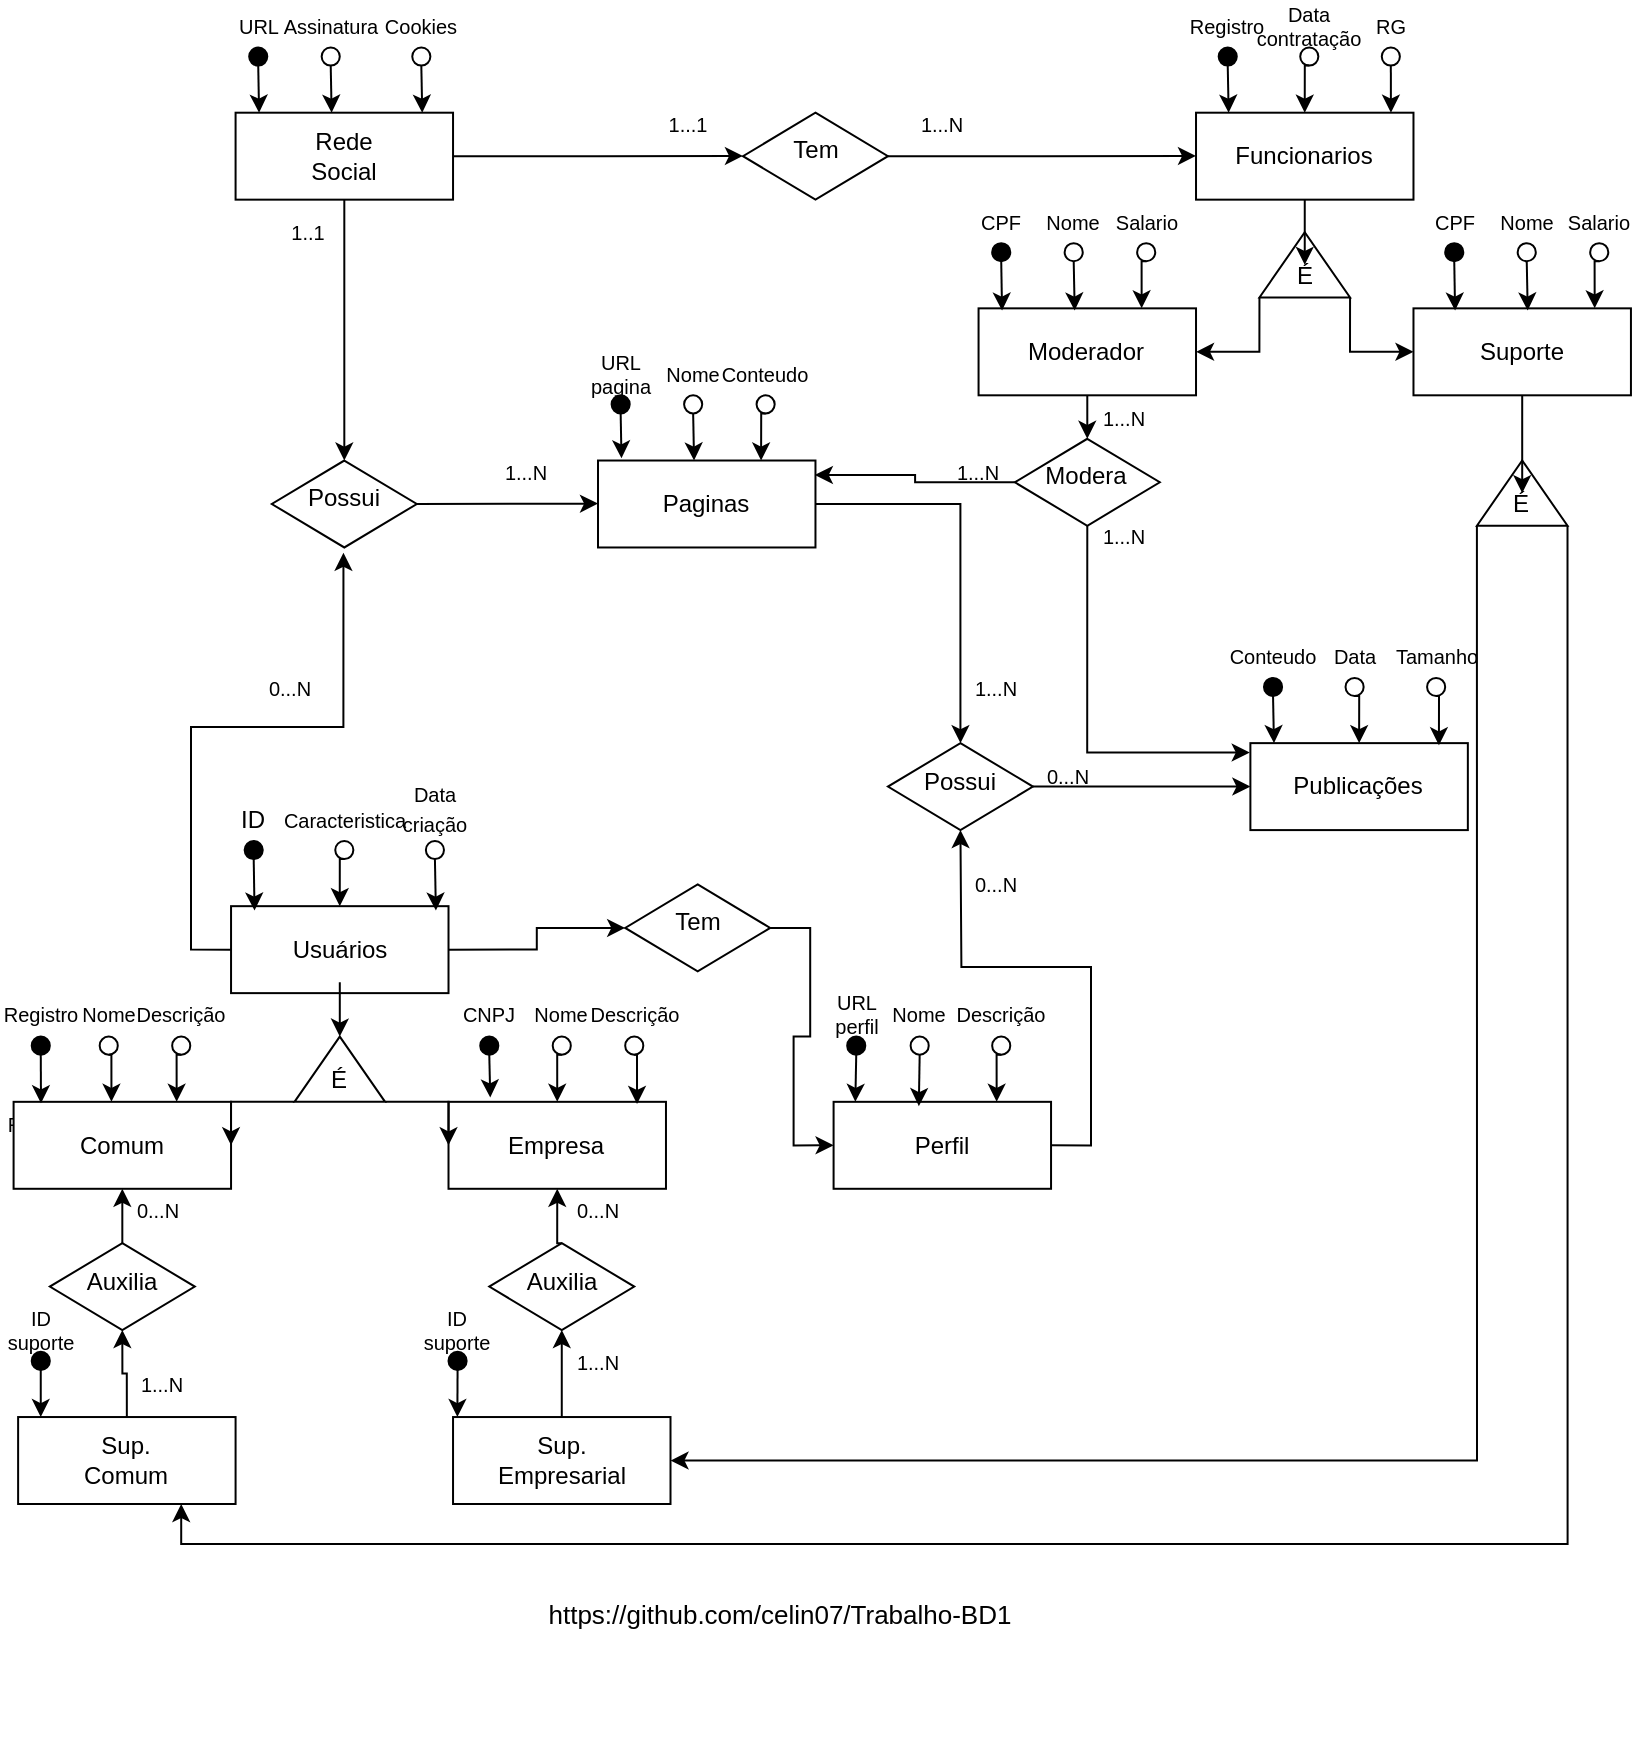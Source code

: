 <mxfile version="15.5.9" type="device"><diagram id="R2lEEEUBdFMjLlhIrx00" name="Page-1"><mxGraphModel dx="1391" dy="899" grid="1" gridSize="10" guides="1" tooltips="1" connect="1" arrows="1" fold="1" page="1" pageScale="1" pageWidth="850" pageHeight="1100" math="0" shadow="0" extFonts="Permanent Marker^https://fonts.googleapis.com/css?family=Permanent+Marker"><root><mxCell id="0"/><mxCell id="1" parent="0"/><mxCell id="5NxSBnMnHFnQZ3slziNt-256" value="" style="group" vertex="1" connectable="0" parent="1"><mxGeometry x="10" y="10" width="820" height="750" as="geometry"/></mxCell><mxCell id="5NxSBnMnHFnQZ3slziNt-79" value="" style="group" vertex="1" connectable="0" parent="5NxSBnMnHFnQZ3slziNt-256"><mxGeometry x="289.945" y="173.913" width="117.79" height="97.826" as="geometry"/></mxCell><mxCell id="nCJT3k93TLcT0kSowcSO-6" value="" style="group" parent="5NxSBnMnHFnQZ3slziNt-79" vertex="1" connectable="0"><mxGeometry x="9.061" y="54.348" width="108.729" height="43.478" as="geometry"/></mxCell><mxCell id="nCJT3k93TLcT0kSowcSO-1" value="" style="rounded=0;whiteSpace=wrap;html=1;" parent="nCJT3k93TLcT0kSowcSO-6" vertex="1"><mxGeometry width="108.729" height="43.478" as="geometry"/></mxCell><mxCell id="nCJT3k93TLcT0kSowcSO-2" value="Paginas" style="text;html=1;strokeColor=none;fillColor=none;align=center;verticalAlign=middle;whiteSpace=wrap;rounded=0;" parent="nCJT3k93TLcT0kSowcSO-6" vertex="1"><mxGeometry x="27.182" y="5.435" width="54.365" height="32.609" as="geometry"/></mxCell><mxCell id="5NxSBnMnHFnQZ3slziNt-65" value="" style="group" vertex="1" connectable="0" parent="5NxSBnMnHFnQZ3slziNt-79"><mxGeometry width="40.773" height="32.609" as="geometry"/></mxCell><mxCell id="5NxSBnMnHFnQZ3slziNt-66" value="" style="ellipse;whiteSpace=wrap;html=1;aspect=fixed;fillColor=#000000;" vertex="1" parent="5NxSBnMnHFnQZ3slziNt-65"><mxGeometry x="15.856" y="21.739" width="9.061" height="9.061" as="geometry"/></mxCell><mxCell id="5NxSBnMnHFnQZ3slziNt-67" value="URL pagina" style="text;html=1;strokeColor=none;fillColor=none;align=center;verticalAlign=middle;whiteSpace=wrap;rounded=0;fontSize=10;" vertex="1" parent="5NxSBnMnHFnQZ3slziNt-65"><mxGeometry width="40.773" height="21.739" as="geometry"/></mxCell><mxCell id="5NxSBnMnHFnQZ3slziNt-68" style="edgeStyle=orthogonalEdgeStyle;rounded=0;orthogonalLoop=1;jettySize=auto;html=1;exitX=0.5;exitY=1;exitDx=0;exitDy=0;entryX=0.108;entryY=-0.025;entryDx=0;entryDy=0;entryPerimeter=0;" edge="1" parent="5NxSBnMnHFnQZ3slziNt-79" source="5NxSBnMnHFnQZ3slziNt-66" target="nCJT3k93TLcT0kSowcSO-1"><mxGeometry relative="1" as="geometry"/></mxCell><mxCell id="5NxSBnMnHFnQZ3slziNt-69" value="" style="group" vertex="1" connectable="0" parent="5NxSBnMnHFnQZ3slziNt-79"><mxGeometry x="36.243" width="40.773" height="32.609" as="geometry"/></mxCell><mxCell id="5NxSBnMnHFnQZ3slziNt-70" value="" style="ellipse;whiteSpace=wrap;html=1;aspect=fixed;" vertex="1" parent="5NxSBnMnHFnQZ3slziNt-69"><mxGeometry x="15.856" y="21.739" width="9.061" height="9.061" as="geometry"/></mxCell><mxCell id="5NxSBnMnHFnQZ3slziNt-71" value="Nome" style="text;html=1;strokeColor=none;fillColor=none;align=center;verticalAlign=middle;whiteSpace=wrap;rounded=0;fontSize=10;" vertex="1" parent="5NxSBnMnHFnQZ3slziNt-69"><mxGeometry width="40.773" height="21.739" as="geometry"/></mxCell><mxCell id="5NxSBnMnHFnQZ3slziNt-73" style="edgeStyle=orthogonalEdgeStyle;rounded=0;orthogonalLoop=1;jettySize=auto;html=1;exitX=0.5;exitY=1;exitDx=0;exitDy=0;" edge="1" parent="5NxSBnMnHFnQZ3slziNt-79" source="5NxSBnMnHFnQZ3slziNt-70"><mxGeometry relative="1" as="geometry"><mxPoint x="57.083" y="54.348" as="targetPoint"/></mxGeometry></mxCell><mxCell id="5NxSBnMnHFnQZ3slziNt-75" value="" style="group" vertex="1" connectable="0" parent="5NxSBnMnHFnQZ3slziNt-79"><mxGeometry x="72.486" width="40.773" height="32.609" as="geometry"/></mxCell><mxCell id="5NxSBnMnHFnQZ3slziNt-76" value="" style="ellipse;whiteSpace=wrap;html=1;aspect=fixed;" vertex="1" parent="5NxSBnMnHFnQZ3slziNt-75"><mxGeometry x="15.856" y="21.739" width="9.061" height="9.061" as="geometry"/></mxCell><mxCell id="5NxSBnMnHFnQZ3slziNt-77" value="Conteudo" style="text;html=1;strokeColor=none;fillColor=none;align=center;verticalAlign=middle;whiteSpace=wrap;rounded=0;fontSize=10;" vertex="1" parent="5NxSBnMnHFnQZ3slziNt-75"><mxGeometry width="40.773" height="21.739" as="geometry"/></mxCell><mxCell id="5NxSBnMnHFnQZ3slziNt-78" style="edgeStyle=orthogonalEdgeStyle;rounded=0;orthogonalLoop=1;jettySize=auto;html=1;exitX=0.5;exitY=1;exitDx=0;exitDy=0;entryX=0.75;entryY=0;entryDx=0;entryDy=0;" edge="1" parent="5NxSBnMnHFnQZ3slziNt-79" source="5NxSBnMnHFnQZ3slziNt-76" target="nCJT3k93TLcT0kSowcSO-1"><mxGeometry relative="1" as="geometry"/></mxCell><mxCell id="5NxSBnMnHFnQZ3slziNt-80" value="" style="group" vertex="1" connectable="0" parent="5NxSBnMnHFnQZ3slziNt-256"><mxGeometry x="616.133" y="315.217" width="122.32" height="97.826" as="geometry"/></mxCell><mxCell id="UlO0l7Md2d1N7BLCzjU1-5" value="" style="group" parent="5NxSBnMnHFnQZ3slziNt-80" vertex="1" connectable="0"><mxGeometry x="9.061" y="54.348" width="108.729" height="43.478" as="geometry"/></mxCell><mxCell id="UlO0l7Md2d1N7BLCzjU1-3" value="" style="whiteSpace=wrap;html=1;" parent="UlO0l7Md2d1N7BLCzjU1-5" vertex="1"><mxGeometry width="108.729" height="43.478" as="geometry"/></mxCell><mxCell id="UlO0l7Md2d1N7BLCzjU1-4" value="Publicações" style="text;html=1;strokeColor=none;fillColor=none;align=center;verticalAlign=middle;whiteSpace=wrap;rounded=0;" parent="UlO0l7Md2d1N7BLCzjU1-5" vertex="1"><mxGeometry x="27.182" y="5.435" width="54.365" height="32.609" as="geometry"/></mxCell><mxCell id="5NxSBnMnHFnQZ3slziNt-50" value="" style="group" vertex="1" connectable="0" parent="5NxSBnMnHFnQZ3slziNt-80"><mxGeometry width="40.773" height="32.609" as="geometry"/></mxCell><mxCell id="5NxSBnMnHFnQZ3slziNt-51" value="" style="ellipse;whiteSpace=wrap;html=1;aspect=fixed;fillColor=#000000;" vertex="1" parent="5NxSBnMnHFnQZ3slziNt-50"><mxGeometry x="15.856" y="21.739" width="9.061" height="9.061" as="geometry"/></mxCell><mxCell id="5NxSBnMnHFnQZ3slziNt-52" value="Conteudo" style="text;html=1;strokeColor=none;fillColor=none;align=center;verticalAlign=middle;whiteSpace=wrap;rounded=0;fontSize=10;" vertex="1" parent="5NxSBnMnHFnQZ3slziNt-50"><mxGeometry width="40.773" height="21.739" as="geometry"/></mxCell><mxCell id="5NxSBnMnHFnQZ3slziNt-53" style="edgeStyle=orthogonalEdgeStyle;rounded=0;orthogonalLoop=1;jettySize=auto;html=1;exitX=0.5;exitY=1;exitDx=0;exitDy=0;" edge="1" parent="5NxSBnMnHFnQZ3slziNt-80" source="5NxSBnMnHFnQZ3slziNt-51"><mxGeometry relative="1" as="geometry"><mxPoint x="20.84" y="54.348" as="targetPoint"/></mxGeometry></mxCell><mxCell id="5NxSBnMnHFnQZ3slziNt-54" value="" style="group" vertex="1" connectable="0" parent="5NxSBnMnHFnQZ3slziNt-80"><mxGeometry x="40.773" width="40.773" height="32.609" as="geometry"/></mxCell><mxCell id="5NxSBnMnHFnQZ3slziNt-55" value="" style="ellipse;whiteSpace=wrap;html=1;aspect=fixed;" vertex="1" parent="5NxSBnMnHFnQZ3slziNt-54"><mxGeometry x="15.856" y="21.739" width="9.061" height="9.061" as="geometry"/></mxCell><mxCell id="5NxSBnMnHFnQZ3slziNt-56" value="Data" style="text;html=1;strokeColor=none;fillColor=none;align=center;verticalAlign=middle;whiteSpace=wrap;rounded=0;fontSize=10;" vertex="1" parent="5NxSBnMnHFnQZ3slziNt-54"><mxGeometry width="40.773" height="21.739" as="geometry"/></mxCell><mxCell id="5NxSBnMnHFnQZ3slziNt-59" style="edgeStyle=orthogonalEdgeStyle;rounded=0;orthogonalLoop=1;jettySize=auto;html=1;exitX=0.5;exitY=1;exitDx=0;exitDy=0;entryX=0.5;entryY=0;entryDx=0;entryDy=0;" edge="1" parent="5NxSBnMnHFnQZ3slziNt-80" source="5NxSBnMnHFnQZ3slziNt-55" target="UlO0l7Md2d1N7BLCzjU1-3"><mxGeometry relative="1" as="geometry"/></mxCell><mxCell id="5NxSBnMnHFnQZ3slziNt-60" value="" style="group" vertex="1" connectable="0" parent="5NxSBnMnHFnQZ3slziNt-80"><mxGeometry x="81.547" width="40.773" height="32.609" as="geometry"/></mxCell><mxCell id="5NxSBnMnHFnQZ3slziNt-61" value="" style="ellipse;whiteSpace=wrap;html=1;aspect=fixed;" vertex="1" parent="5NxSBnMnHFnQZ3slziNt-60"><mxGeometry x="15.856" y="21.739" width="9.061" height="9.061" as="geometry"/></mxCell><mxCell id="5NxSBnMnHFnQZ3slziNt-62" value="Tamanho" style="text;html=1;strokeColor=none;fillColor=none;align=center;verticalAlign=middle;whiteSpace=wrap;rounded=0;fontSize=10;" vertex="1" parent="5NxSBnMnHFnQZ3slziNt-60"><mxGeometry width="40.773" height="21.739" as="geometry"/></mxCell><mxCell id="5NxSBnMnHFnQZ3slziNt-64" style="edgeStyle=orthogonalEdgeStyle;rounded=0;orthogonalLoop=1;jettySize=auto;html=1;exitX=0.5;exitY=1;exitDx=0;exitDy=0;entryX=0.867;entryY=0.025;entryDx=0;entryDy=0;entryPerimeter=0;" edge="1" parent="5NxSBnMnHFnQZ3slziNt-80" source="5NxSBnMnHFnQZ3slziNt-61" target="UlO0l7Md2d1N7BLCzjU1-3"><mxGeometry relative="1" as="geometry"/></mxCell><mxCell id="5NxSBnMnHFnQZ3slziNt-81" value="" style="group" vertex="1" connectable="0" parent="5NxSBnMnHFnQZ3slziNt-256"><mxGeometry x="407.735" y="494.565" width="117.79" height="97.826" as="geometry"/></mxCell><mxCell id="UlO0l7Md2d1N7BLCzjU1-17" value="" style="group" parent="5NxSBnMnHFnQZ3slziNt-81" vertex="1" connectable="0"><mxGeometry x="9.061" y="54.348" width="108.729" height="43.478" as="geometry"/></mxCell><mxCell id="UlO0l7Md2d1N7BLCzjU1-18" value="" style="rounded=0;whiteSpace=wrap;html=1;" parent="UlO0l7Md2d1N7BLCzjU1-17" vertex="1"><mxGeometry width="108.729" height="43.478" as="geometry"/></mxCell><mxCell id="UlO0l7Md2d1N7BLCzjU1-19" value="Perfil" style="text;html=1;strokeColor=none;fillColor=none;align=center;verticalAlign=middle;whiteSpace=wrap;rounded=0;" parent="UlO0l7Md2d1N7BLCzjU1-17" vertex="1"><mxGeometry x="27.182" y="10.87" width="54.365" height="21.739" as="geometry"/></mxCell><mxCell id="5NxSBnMnHFnQZ3slziNt-25" value="" style="group" vertex="1" connectable="0" parent="5NxSBnMnHFnQZ3slziNt-81"><mxGeometry width="40.773" height="32.609" as="geometry"/></mxCell><mxCell id="5NxSBnMnHFnQZ3slziNt-26" value="" style="ellipse;whiteSpace=wrap;html=1;aspect=fixed;fillColor=#000000;" vertex="1" parent="5NxSBnMnHFnQZ3slziNt-25"><mxGeometry x="15.856" y="21.739" width="9.061" height="9.061" as="geometry"/></mxCell><mxCell id="5NxSBnMnHFnQZ3slziNt-27" value="URL perfil" style="text;html=1;strokeColor=none;fillColor=none;align=center;verticalAlign=middle;whiteSpace=wrap;rounded=0;fontSize=10;" vertex="1" parent="5NxSBnMnHFnQZ3slziNt-25"><mxGeometry width="40.773" height="21.739" as="geometry"/></mxCell><mxCell id="5NxSBnMnHFnQZ3slziNt-28" style="edgeStyle=orthogonalEdgeStyle;rounded=0;orthogonalLoop=1;jettySize=auto;html=1;exitX=0.5;exitY=1;exitDx=0;exitDy=0;entryX=0.1;entryY=0;entryDx=0;entryDy=0;entryPerimeter=0;" edge="1" parent="5NxSBnMnHFnQZ3slziNt-81" source="5NxSBnMnHFnQZ3slziNt-26" target="UlO0l7Md2d1N7BLCzjU1-18"><mxGeometry relative="1" as="geometry"/></mxCell><mxCell id="5NxSBnMnHFnQZ3slziNt-29" value="" style="group" vertex="1" connectable="0" parent="5NxSBnMnHFnQZ3slziNt-81"><mxGeometry x="31.713" width="40.773" height="32.609" as="geometry"/></mxCell><mxCell id="5NxSBnMnHFnQZ3slziNt-30" value="" style="ellipse;whiteSpace=wrap;html=1;aspect=fixed;" vertex="1" parent="5NxSBnMnHFnQZ3slziNt-29"><mxGeometry x="15.856" y="21.739" width="9.061" height="9.061" as="geometry"/></mxCell><mxCell id="5NxSBnMnHFnQZ3slziNt-31" value="Nome" style="text;html=1;strokeColor=none;fillColor=none;align=center;verticalAlign=middle;whiteSpace=wrap;rounded=0;fontSize=10;" vertex="1" parent="5NxSBnMnHFnQZ3slziNt-29"><mxGeometry width="40.773" height="21.739" as="geometry"/></mxCell><mxCell id="5NxSBnMnHFnQZ3slziNt-32" style="edgeStyle=orthogonalEdgeStyle;rounded=0;orthogonalLoop=1;jettySize=auto;html=1;exitX=0.5;exitY=1;exitDx=0;exitDy=0;entryX=0.392;entryY=0.05;entryDx=0;entryDy=0;entryPerimeter=0;" edge="1" parent="5NxSBnMnHFnQZ3slziNt-81" source="5NxSBnMnHFnQZ3slziNt-30" target="UlO0l7Md2d1N7BLCzjU1-18"><mxGeometry relative="1" as="geometry"/></mxCell><mxCell id="5NxSBnMnHFnQZ3slziNt-33" value="" style="group" vertex="1" connectable="0" parent="5NxSBnMnHFnQZ3slziNt-81"><mxGeometry x="72.486" width="40.773" height="32.609" as="geometry"/></mxCell><mxCell id="5NxSBnMnHFnQZ3slziNt-34" value="" style="ellipse;whiteSpace=wrap;html=1;aspect=fixed;" vertex="1" parent="5NxSBnMnHFnQZ3slziNt-33"><mxGeometry x="15.856" y="21.739" width="9.061" height="9.061" as="geometry"/></mxCell><mxCell id="5NxSBnMnHFnQZ3slziNt-35" value="Descrição" style="text;html=1;strokeColor=none;fillColor=none;align=center;verticalAlign=middle;whiteSpace=wrap;rounded=0;fontSize=10;" vertex="1" parent="5NxSBnMnHFnQZ3slziNt-33"><mxGeometry width="40.773" height="21.739" as="geometry"/></mxCell><mxCell id="5NxSBnMnHFnQZ3slziNt-36" style="edgeStyle=orthogonalEdgeStyle;rounded=0;orthogonalLoop=1;jettySize=auto;html=1;exitX=0.5;exitY=1;exitDx=0;exitDy=0;entryX=0.75;entryY=0;entryDx=0;entryDy=0;" edge="1" parent="5NxSBnMnHFnQZ3slziNt-81" source="5NxSBnMnHFnQZ3slziNt-34" target="UlO0l7Md2d1N7BLCzjU1-18"><mxGeometry relative="1" as="geometry"/></mxCell><mxCell id="5NxSBnMnHFnQZ3slziNt-82" value="" style="group" vertex="1" connectable="0" parent="5NxSBnMnHFnQZ3slziNt-256"><mxGeometry x="108.729" width="122.32" height="97.826" as="geometry"/></mxCell><mxCell id="nCJT3k93TLcT0kSowcSO-5" value="" style="group" parent="5NxSBnMnHFnQZ3slziNt-82" vertex="1" connectable="0"><mxGeometry x="9.061" y="54.348" width="108.729" height="43.478" as="geometry"/></mxCell><mxCell id="nCJT3k93TLcT0kSowcSO-3" value="" style="rounded=0;whiteSpace=wrap;html=1;" parent="nCJT3k93TLcT0kSowcSO-5" vertex="1"><mxGeometry width="108.729" height="43.478" as="geometry"/></mxCell><mxCell id="nCJT3k93TLcT0kSowcSO-4" value="Rede Social" style="text;html=1;strokeColor=none;fillColor=none;align=center;verticalAlign=middle;whiteSpace=wrap;rounded=0;" parent="nCJT3k93TLcT0kSowcSO-5" vertex="1"><mxGeometry x="27.182" y="5.435" width="54.365" height="32.609" as="geometry"/></mxCell><mxCell id="5NxSBnMnHFnQZ3slziNt-37" value="" style="group" vertex="1" connectable="0" parent="5NxSBnMnHFnQZ3slziNt-82"><mxGeometry width="40.773" height="32.609" as="geometry"/></mxCell><mxCell id="5NxSBnMnHFnQZ3slziNt-38" value="" style="ellipse;whiteSpace=wrap;html=1;aspect=fixed;fillColor=#000000;" vertex="1" parent="5NxSBnMnHFnQZ3slziNt-37"><mxGeometry x="15.856" y="21.739" width="9.061" height="9.061" as="geometry"/></mxCell><mxCell id="5NxSBnMnHFnQZ3slziNt-39" value="URL" style="text;html=1;strokeColor=none;fillColor=none;align=center;verticalAlign=middle;whiteSpace=wrap;rounded=0;fontSize=10;" vertex="1" parent="5NxSBnMnHFnQZ3slziNt-37"><mxGeometry width="40.773" height="21.739" as="geometry"/></mxCell><mxCell id="5NxSBnMnHFnQZ3slziNt-40" value="" style="group" vertex="1" connectable="0" parent="5NxSBnMnHFnQZ3slziNt-82"><mxGeometry x="36.243" width="40.773" height="32.609" as="geometry"/></mxCell><mxCell id="5NxSBnMnHFnQZ3slziNt-41" value="" style="ellipse;whiteSpace=wrap;html=1;aspect=fixed;" vertex="1" parent="5NxSBnMnHFnQZ3slziNt-40"><mxGeometry x="15.856" y="21.739" width="9.061" height="9.061" as="geometry"/></mxCell><mxCell id="5NxSBnMnHFnQZ3slziNt-42" value="Assinatura" style="text;html=1;strokeColor=none;fillColor=none;align=center;verticalAlign=middle;whiteSpace=wrap;rounded=0;fontSize=10;" vertex="1" parent="5NxSBnMnHFnQZ3slziNt-40"><mxGeometry width="40.773" height="21.739" as="geometry"/></mxCell><mxCell id="5NxSBnMnHFnQZ3slziNt-43" value="" style="group" vertex="1" connectable="0" parent="5NxSBnMnHFnQZ3slziNt-82"><mxGeometry x="81.547" width="40.773" height="32.609" as="geometry"/></mxCell><mxCell id="5NxSBnMnHFnQZ3slziNt-44" value="" style="ellipse;whiteSpace=wrap;html=1;aspect=fixed;" vertex="1" parent="5NxSBnMnHFnQZ3slziNt-43"><mxGeometry x="15.856" y="21.739" width="9.061" height="9.061" as="geometry"/></mxCell><mxCell id="5NxSBnMnHFnQZ3slziNt-45" value="Cookies" style="text;html=1;strokeColor=none;fillColor=none;align=center;verticalAlign=middle;whiteSpace=wrap;rounded=0;fontSize=10;" vertex="1" parent="5NxSBnMnHFnQZ3slziNt-43"><mxGeometry width="40.773" height="21.739" as="geometry"/></mxCell><mxCell id="5NxSBnMnHFnQZ3slziNt-47" style="edgeStyle=none;rounded=0;orthogonalLoop=1;jettySize=auto;html=1;exitX=0.5;exitY=1;exitDx=0;exitDy=0;entryX=0.108;entryY=0;entryDx=0;entryDy=0;entryPerimeter=0;" edge="1" parent="5NxSBnMnHFnQZ3slziNt-82" source="5NxSBnMnHFnQZ3slziNt-38" target="nCJT3k93TLcT0kSowcSO-3"><mxGeometry relative="1" as="geometry"/></mxCell><mxCell id="5NxSBnMnHFnQZ3slziNt-48" style="edgeStyle=none;rounded=0;orthogonalLoop=1;jettySize=auto;html=1;exitX=0.5;exitY=1;exitDx=0;exitDy=0;" edge="1" parent="5NxSBnMnHFnQZ3slziNt-82" source="5NxSBnMnHFnQZ3slziNt-41"><mxGeometry relative="1" as="geometry"><mxPoint x="57.083" y="54.348" as="targetPoint"/></mxGeometry></mxCell><mxCell id="5NxSBnMnHFnQZ3slziNt-49" style="edgeStyle=none;rounded=0;orthogonalLoop=1;jettySize=auto;html=1;exitX=0.5;exitY=1;exitDx=0;exitDy=0;" edge="1" parent="5NxSBnMnHFnQZ3slziNt-82" source="5NxSBnMnHFnQZ3slziNt-44"><mxGeometry relative="1" as="geometry"><mxPoint x="102.387" y="54.348" as="targetPoint"/></mxGeometry></mxCell><mxCell id="5NxSBnMnHFnQZ3slziNt-83" value="" style="group" vertex="1" connectable="0" parent="5NxSBnMnHFnQZ3slziNt-256"><mxGeometry x="480.221" width="339.779" height="222.826" as="geometry"/></mxCell><mxCell id="nCJT3k93TLcT0kSowcSO-9" value="" style="group" parent="5NxSBnMnHFnQZ3slziNt-83" vertex="1" connectable="0"><mxGeometry x="9.061" y="152.174" width="108.729" height="70.652" as="geometry"/></mxCell><mxCell id="nCJT3k93TLcT0kSowcSO-7" value="" style="rounded=0;whiteSpace=wrap;html=1;" parent="nCJT3k93TLcT0kSowcSO-9" vertex="1"><mxGeometry width="108.729" height="43.478" as="geometry"/></mxCell><mxCell id="nCJT3k93TLcT0kSowcSO-8" value="Moderador" style="text;html=1;strokeColor=none;fillColor=none;align=center;verticalAlign=middle;whiteSpace=wrap;rounded=0;" parent="nCJT3k93TLcT0kSowcSO-9" vertex="1"><mxGeometry x="27.182" y="5.435" width="54.365" height="32.609" as="geometry"/></mxCell><mxCell id="5NxSBnMnHFnQZ3slziNt-151" value="1...N" style="text;html=1;strokeColor=none;fillColor=none;align=center;verticalAlign=middle;whiteSpace=wrap;rounded=0;fontSize=10;" vertex="1" parent="nCJT3k93TLcT0kSowcSO-9"><mxGeometry x="45.304" y="38.043" width="54.365" height="32.609" as="geometry"/></mxCell><mxCell id="nCJT3k93TLcT0kSowcSO-12" value="" style="group" parent="5NxSBnMnHFnQZ3slziNt-83" vertex="1" connectable="0"><mxGeometry x="226.519" y="152.174" width="108.729" height="43.478" as="geometry"/></mxCell><mxCell id="nCJT3k93TLcT0kSowcSO-10" value="" style="rounded=0;whiteSpace=wrap;html=1;" parent="nCJT3k93TLcT0kSowcSO-12" vertex="1"><mxGeometry width="108.729" height="43.478" as="geometry"/></mxCell><mxCell id="nCJT3k93TLcT0kSowcSO-11" value="Suporte" style="text;html=1;strokeColor=none;fillColor=none;align=center;verticalAlign=middle;whiteSpace=wrap;rounded=0;" parent="nCJT3k93TLcT0kSowcSO-12" vertex="1"><mxGeometry x="27.182" y="10.87" width="54.365" height="21.739" as="geometry"/></mxCell><mxCell id="UlO0l7Md2d1N7BLCzjU1-6" value="" style="group" parent="5NxSBnMnHFnQZ3slziNt-83" vertex="1" connectable="0"><mxGeometry x="117.79" y="54.348" width="108.729" height="43.478" as="geometry"/></mxCell><mxCell id="UlO0l7Md2d1N7BLCzjU1-7" value="" style="whiteSpace=wrap;html=1;" parent="UlO0l7Md2d1N7BLCzjU1-6" vertex="1"><mxGeometry width="108.729" height="43.478" as="geometry"/></mxCell><mxCell id="UlO0l7Md2d1N7BLCzjU1-8" value="Funcionarios" style="text;html=1;strokeColor=none;fillColor=none;align=center;verticalAlign=middle;whiteSpace=wrap;rounded=0;" parent="UlO0l7Md2d1N7BLCzjU1-6" vertex="1"><mxGeometry x="27.182" y="5.435" width="54.365" height="32.609" as="geometry"/></mxCell><mxCell id="UlO0l7Md2d1N7BLCzjU1-37" value="" style="group" parent="5NxSBnMnHFnQZ3slziNt-83" vertex="1" connectable="0"><mxGeometry x="149.503" y="114.13" width="45.304" height="32.609" as="geometry"/></mxCell><mxCell id="UlO0l7Md2d1N7BLCzjU1-33" value="" style="triangle;whiteSpace=wrap;html=1;direction=north;" parent="UlO0l7Md2d1N7BLCzjU1-37" vertex="1"><mxGeometry width="45.304" height="32.609" as="geometry"/></mxCell><mxCell id="UlO0l7Md2d1N7BLCzjU1-34" value="É" style="text;html=1;strokeColor=none;fillColor=none;align=center;verticalAlign=middle;whiteSpace=wrap;rounded=0;" parent="UlO0l7Md2d1N7BLCzjU1-37" vertex="1"><mxGeometry y="10.87" width="45.304" height="21.739" as="geometry"/></mxCell><mxCell id="UlO0l7Md2d1N7BLCzjU1-38" style="edgeStyle=orthogonalEdgeStyle;rounded=0;orthogonalLoop=1;jettySize=auto;html=1;exitX=0.5;exitY=1;exitDx=0;exitDy=0;entryX=1;entryY=0.5;entryDx=0;entryDy=0;" parent="5NxSBnMnHFnQZ3slziNt-83" source="UlO0l7Md2d1N7BLCzjU1-7" target="UlO0l7Md2d1N7BLCzjU1-33" edge="1"><mxGeometry relative="1" as="geometry"/></mxCell><mxCell id="UlO0l7Md2d1N7BLCzjU1-39" style="edgeStyle=orthogonalEdgeStyle;rounded=0;orthogonalLoop=1;jettySize=auto;html=1;exitX=0;exitY=1;exitDx=0;exitDy=0;entryX=1;entryY=0.5;entryDx=0;entryDy=0;" parent="5NxSBnMnHFnQZ3slziNt-83" source="UlO0l7Md2d1N7BLCzjU1-34" target="nCJT3k93TLcT0kSowcSO-7" edge="1"><mxGeometry relative="1" as="geometry"/></mxCell><mxCell id="UlO0l7Md2d1N7BLCzjU1-40" style="edgeStyle=orthogonalEdgeStyle;rounded=0;orthogonalLoop=1;jettySize=auto;html=1;exitX=1;exitY=1;exitDx=0;exitDy=0;entryX=0;entryY=0.5;entryDx=0;entryDy=0;" parent="5NxSBnMnHFnQZ3slziNt-83" source="UlO0l7Md2d1N7BLCzjU1-34" target="nCJT3k93TLcT0kSowcSO-10" edge="1"><mxGeometry relative="1" as="geometry"/></mxCell><mxCell id="UlO0l7Md2d1N7BLCzjU1-116" value="" style="group" parent="5NxSBnMnHFnQZ3slziNt-83" vertex="1" connectable="0"><mxGeometry y="97.826" width="40.773" height="32.609" as="geometry"/></mxCell><mxCell id="UlO0l7Md2d1N7BLCzjU1-117" value="" style="ellipse;whiteSpace=wrap;html=1;aspect=fixed;fillColor=#000000;" parent="UlO0l7Md2d1N7BLCzjU1-116" vertex="1"><mxGeometry x="15.856" y="21.739" width="9.061" height="9.061" as="geometry"/></mxCell><mxCell id="UlO0l7Md2d1N7BLCzjU1-118" value="CPF" style="text;html=1;strokeColor=none;fillColor=none;align=center;verticalAlign=middle;whiteSpace=wrap;rounded=0;fontSize=10;" parent="UlO0l7Md2d1N7BLCzjU1-116" vertex="1"><mxGeometry width="40.773" height="21.739" as="geometry"/></mxCell><mxCell id="UlO0l7Md2d1N7BLCzjU1-119" style="edgeStyle=orthogonalEdgeStyle;rounded=0;orthogonalLoop=1;jettySize=auto;html=1;exitX=0.5;exitY=1;exitDx=0;exitDy=0;entryX=0.108;entryY=0.025;entryDx=0;entryDy=0;entryPerimeter=0;fontSize=10;" parent="5NxSBnMnHFnQZ3slziNt-83" source="UlO0l7Md2d1N7BLCzjU1-117" target="nCJT3k93TLcT0kSowcSO-7" edge="1"><mxGeometry relative="1" as="geometry"/></mxCell><mxCell id="UlO0l7Md2d1N7BLCzjU1-120" value="" style="group" parent="5NxSBnMnHFnQZ3slziNt-83" vertex="1" connectable="0"><mxGeometry x="36.243" y="97.826" width="40.773" height="32.609" as="geometry"/></mxCell><mxCell id="UlO0l7Md2d1N7BLCzjU1-121" value="" style="ellipse;whiteSpace=wrap;html=1;aspect=fixed;" parent="UlO0l7Md2d1N7BLCzjU1-120" vertex="1"><mxGeometry x="15.856" y="21.739" width="9.061" height="9.061" as="geometry"/></mxCell><mxCell id="UlO0l7Md2d1N7BLCzjU1-122" value="Nome" style="text;html=1;strokeColor=none;fillColor=none;align=center;verticalAlign=middle;whiteSpace=wrap;rounded=0;fontSize=10;" parent="UlO0l7Md2d1N7BLCzjU1-120" vertex="1"><mxGeometry width="40.773" height="21.739" as="geometry"/></mxCell><mxCell id="UlO0l7Md2d1N7BLCzjU1-123" style="edgeStyle=orthogonalEdgeStyle;rounded=0;orthogonalLoop=1;jettySize=auto;html=1;exitX=0.5;exitY=1;exitDx=0;exitDy=0;entryX=0.442;entryY=0.025;entryDx=0;entryDy=0;entryPerimeter=0;fontSize=10;" parent="5NxSBnMnHFnQZ3slziNt-83" source="UlO0l7Md2d1N7BLCzjU1-121" target="nCJT3k93TLcT0kSowcSO-7" edge="1"><mxGeometry relative="1" as="geometry"/></mxCell><mxCell id="UlO0l7Md2d1N7BLCzjU1-124" value="" style="group" parent="5NxSBnMnHFnQZ3slziNt-83" vertex="1" connectable="0"><mxGeometry x="72.486" y="97.826" width="40.773" height="32.609" as="geometry"/></mxCell><mxCell id="UlO0l7Md2d1N7BLCzjU1-125" value="" style="ellipse;whiteSpace=wrap;html=1;aspect=fixed;" parent="UlO0l7Md2d1N7BLCzjU1-124" vertex="1"><mxGeometry x="15.856" y="21.739" width="9.061" height="9.061" as="geometry"/></mxCell><mxCell id="UlO0l7Md2d1N7BLCzjU1-126" value="Salario" style="text;html=1;strokeColor=none;fillColor=none;align=center;verticalAlign=middle;whiteSpace=wrap;rounded=0;fontSize=10;" parent="UlO0l7Md2d1N7BLCzjU1-124" vertex="1"><mxGeometry width="40.773" height="21.739" as="geometry"/></mxCell><mxCell id="UlO0l7Md2d1N7BLCzjU1-127" style="edgeStyle=orthogonalEdgeStyle;rounded=0;orthogonalLoop=1;jettySize=auto;html=1;exitX=0.5;exitY=1;exitDx=0;exitDy=0;entryX=0.75;entryY=0;entryDx=0;entryDy=0;fontSize=10;" parent="5NxSBnMnHFnQZ3slziNt-83" source="UlO0l7Md2d1N7BLCzjU1-125" target="nCJT3k93TLcT0kSowcSO-7" edge="1"><mxGeometry relative="1" as="geometry"/></mxCell><mxCell id="UlO0l7Md2d1N7BLCzjU1-128" value="" style="group" parent="5NxSBnMnHFnQZ3slziNt-83" vertex="1" connectable="0"><mxGeometry x="226.519" y="97.826" width="40.773" height="32.609" as="geometry"/></mxCell><mxCell id="UlO0l7Md2d1N7BLCzjU1-129" value="" style="ellipse;whiteSpace=wrap;html=1;aspect=fixed;fillColor=#000000;" parent="UlO0l7Md2d1N7BLCzjU1-128" vertex="1"><mxGeometry x="15.856" y="21.739" width="9.061" height="9.061" as="geometry"/></mxCell><mxCell id="UlO0l7Md2d1N7BLCzjU1-130" value="CPF" style="text;html=1;strokeColor=none;fillColor=none;align=center;verticalAlign=middle;whiteSpace=wrap;rounded=0;fontSize=10;" parent="UlO0l7Md2d1N7BLCzjU1-128" vertex="1"><mxGeometry width="40.773" height="21.739" as="geometry"/></mxCell><mxCell id="UlO0l7Md2d1N7BLCzjU1-131" style="edgeStyle=orthogonalEdgeStyle;rounded=0;orthogonalLoop=1;jettySize=auto;html=1;exitX=0.5;exitY=1;exitDx=0;exitDy=0;entryX=0.108;entryY=0.025;entryDx=0;entryDy=0;entryPerimeter=0;fontSize=10;" parent="5NxSBnMnHFnQZ3slziNt-83" source="UlO0l7Md2d1N7BLCzjU1-129" edge="1"><mxGeometry relative="1" as="geometry"><mxPoint x="247.323" y="153.261" as="targetPoint"/></mxGeometry></mxCell><mxCell id="UlO0l7Md2d1N7BLCzjU1-132" value="" style="group" parent="5NxSBnMnHFnQZ3slziNt-83" vertex="1" connectable="0"><mxGeometry x="262.762" y="97.826" width="40.773" height="32.609" as="geometry"/></mxCell><mxCell id="UlO0l7Md2d1N7BLCzjU1-133" value="" style="ellipse;whiteSpace=wrap;html=1;aspect=fixed;" parent="UlO0l7Md2d1N7BLCzjU1-132" vertex="1"><mxGeometry x="15.856" y="21.739" width="9.061" height="9.061" as="geometry"/></mxCell><mxCell id="UlO0l7Md2d1N7BLCzjU1-134" value="Nome" style="text;html=1;strokeColor=none;fillColor=none;align=center;verticalAlign=middle;whiteSpace=wrap;rounded=0;fontSize=10;" parent="UlO0l7Md2d1N7BLCzjU1-132" vertex="1"><mxGeometry width="40.773" height="21.739" as="geometry"/></mxCell><mxCell id="UlO0l7Md2d1N7BLCzjU1-135" style="edgeStyle=orthogonalEdgeStyle;rounded=0;orthogonalLoop=1;jettySize=auto;html=1;exitX=0.5;exitY=1;exitDx=0;exitDy=0;entryX=0.442;entryY=0.025;entryDx=0;entryDy=0;entryPerimeter=0;fontSize=10;" parent="5NxSBnMnHFnQZ3slziNt-83" source="UlO0l7Md2d1N7BLCzjU1-133" edge="1"><mxGeometry relative="1" as="geometry"><mxPoint x="283.638" y="153.261" as="targetPoint"/></mxGeometry></mxCell><mxCell id="UlO0l7Md2d1N7BLCzjU1-136" value="" style="group" parent="5NxSBnMnHFnQZ3slziNt-83" vertex="1" connectable="0"><mxGeometry x="299.006" y="97.826" width="40.773" height="32.609" as="geometry"/></mxCell><mxCell id="UlO0l7Md2d1N7BLCzjU1-137" value="" style="ellipse;whiteSpace=wrap;html=1;aspect=fixed;" parent="UlO0l7Md2d1N7BLCzjU1-136" vertex="1"><mxGeometry x="15.856" y="21.739" width="9.061" height="9.061" as="geometry"/></mxCell><mxCell id="UlO0l7Md2d1N7BLCzjU1-138" value="Salario" style="text;html=1;strokeColor=none;fillColor=none;align=center;verticalAlign=middle;whiteSpace=wrap;rounded=0;fontSize=10;" parent="UlO0l7Md2d1N7BLCzjU1-136" vertex="1"><mxGeometry width="40.773" height="21.739" as="geometry"/></mxCell><mxCell id="UlO0l7Md2d1N7BLCzjU1-139" style="edgeStyle=orthogonalEdgeStyle;rounded=0;orthogonalLoop=1;jettySize=auto;html=1;exitX=0.5;exitY=1;exitDx=0;exitDy=0;entryX=0.75;entryY=0;entryDx=0;entryDy=0;fontSize=10;" parent="5NxSBnMnHFnQZ3slziNt-83" source="UlO0l7Md2d1N7BLCzjU1-137" edge="1"><mxGeometry relative="1" as="geometry"><mxPoint x="317.127" y="152.174" as="targetPoint"/></mxGeometry></mxCell><mxCell id="5NxSBnMnHFnQZ3slziNt-2" value="" style="group" vertex="1" connectable="0" parent="5NxSBnMnHFnQZ3slziNt-83"><mxGeometry x="113.26" width="40.773" height="32.609" as="geometry"/></mxCell><mxCell id="5NxSBnMnHFnQZ3slziNt-3" value="" style="ellipse;whiteSpace=wrap;html=1;aspect=fixed;fillColor=#000000;" vertex="1" parent="5NxSBnMnHFnQZ3slziNt-2"><mxGeometry x="15.856" y="21.739" width="9.061" height="9.061" as="geometry"/></mxCell><mxCell id="5NxSBnMnHFnQZ3slziNt-4" value="Registro" style="text;html=1;strokeColor=none;fillColor=none;align=center;verticalAlign=middle;whiteSpace=wrap;rounded=0;fontSize=10;" vertex="1" parent="5NxSBnMnHFnQZ3slziNt-2"><mxGeometry width="40.773" height="21.739" as="geometry"/></mxCell><mxCell id="5NxSBnMnHFnQZ3slziNt-5" style="edgeStyle=orthogonalEdgeStyle;rounded=0;orthogonalLoop=1;jettySize=auto;html=1;exitX=0.5;exitY=1;exitDx=0;exitDy=0;entryX=0.15;entryY=0;entryDx=0;entryDy=0;entryPerimeter=0;" edge="1" parent="5NxSBnMnHFnQZ3slziNt-83" source="5NxSBnMnHFnQZ3slziNt-3" target="UlO0l7Md2d1N7BLCzjU1-7"><mxGeometry relative="1" as="geometry"/></mxCell><mxCell id="5NxSBnMnHFnQZ3slziNt-21" value="" style="group" vertex="1" connectable="0" parent="5NxSBnMnHFnQZ3slziNt-83"><mxGeometry x="154.033" width="40.773" height="32.609" as="geometry"/></mxCell><mxCell id="5NxSBnMnHFnQZ3slziNt-22" value="" style="ellipse;whiteSpace=wrap;html=1;aspect=fixed;" vertex="1" parent="5NxSBnMnHFnQZ3slziNt-21"><mxGeometry x="15.856" y="21.739" width="9.061" height="9.061" as="geometry"/></mxCell><mxCell id="5NxSBnMnHFnQZ3slziNt-23" value="Data contratação" style="text;html=1;strokeColor=none;fillColor=none;align=center;verticalAlign=middle;whiteSpace=wrap;rounded=0;fontSize=10;" vertex="1" parent="5NxSBnMnHFnQZ3slziNt-21"><mxGeometry width="40.773" height="21.739" as="geometry"/></mxCell><mxCell id="5NxSBnMnHFnQZ3slziNt-24" style="edgeStyle=orthogonalEdgeStyle;rounded=0;orthogonalLoop=1;jettySize=auto;html=1;exitX=0.5;exitY=1;exitDx=0;exitDy=0;entryX=0.5;entryY=0;entryDx=0;entryDy=0;" edge="1" parent="5NxSBnMnHFnQZ3slziNt-83" source="5NxSBnMnHFnQZ3slziNt-22" target="UlO0l7Md2d1N7BLCzjU1-7"><mxGeometry relative="1" as="geometry"/></mxCell><mxCell id="5NxSBnMnHFnQZ3slziNt-243" value="" style="group" vertex="1" connectable="0" parent="5NxSBnMnHFnQZ3slziNt-83"><mxGeometry x="194.807" width="40.773" height="32.609" as="geometry"/></mxCell><mxCell id="5NxSBnMnHFnQZ3slziNt-244" value="" style="ellipse;whiteSpace=wrap;html=1;aspect=fixed;" vertex="1" parent="5NxSBnMnHFnQZ3slziNt-243"><mxGeometry x="15.856" y="21.739" width="9.061" height="9.061" as="geometry"/></mxCell><mxCell id="5NxSBnMnHFnQZ3slziNt-245" value="RG" style="text;html=1;strokeColor=none;fillColor=none;align=center;verticalAlign=middle;whiteSpace=wrap;rounded=0;fontSize=10;" vertex="1" parent="5NxSBnMnHFnQZ3slziNt-243"><mxGeometry width="40.773" height="21.739" as="geometry"/></mxCell><mxCell id="5NxSBnMnHFnQZ3slziNt-84" value="" style="group" vertex="1" connectable="0" parent="5NxSBnMnHFnQZ3slziNt-256"><mxGeometry x="2.265" y="440.217" width="339.779" height="222.826" as="geometry"/></mxCell><mxCell id="UlO0l7Md2d1N7BLCzjU1-75" value="" style="group" parent="5NxSBnMnHFnQZ3slziNt-84" vertex="1" connectable="0"><mxGeometry y="108.696" width="40.773" height="32.609" as="geometry"/></mxCell><mxCell id="UlO0l7Md2d1N7BLCzjU1-77" value="Registro" style="text;html=1;strokeColor=none;fillColor=none;align=center;verticalAlign=middle;whiteSpace=wrap;rounded=0;fontSize=10;" parent="UlO0l7Md2d1N7BLCzjU1-75" vertex="1"><mxGeometry width="40.773" height="21.739" as="geometry"/></mxCell><mxCell id="nCJT3k93TLcT0kSowcSO-16" value="" style="group" parent="5NxSBnMnHFnQZ3slziNt-84" vertex="1" connectable="0"><mxGeometry x="221.989" y="108.696" width="108.729" height="43.478" as="geometry"/></mxCell><mxCell id="nCJT3k93TLcT0kSowcSO-14" value="" style="rounded=0;whiteSpace=wrap;html=1;" parent="nCJT3k93TLcT0kSowcSO-16" vertex="1"><mxGeometry width="108.729" height="43.478" as="geometry"/></mxCell><mxCell id="nCJT3k93TLcT0kSowcSO-15" value="Empresa" style="text;html=1;strokeColor=none;fillColor=none;align=center;verticalAlign=middle;whiteSpace=wrap;rounded=0;" parent="nCJT3k93TLcT0kSowcSO-16" vertex="1"><mxGeometry x="27.182" y="10.87" width="54.365" height="21.739" as="geometry"/></mxCell><mxCell id="nCJT3k93TLcT0kSowcSO-19" value="" style="group" parent="5NxSBnMnHFnQZ3slziNt-84" vertex="1" connectable="0"><mxGeometry x="4.53" y="108.696" width="108.729" height="43.478" as="geometry"/></mxCell><mxCell id="nCJT3k93TLcT0kSowcSO-17" value="" style="rounded=0;whiteSpace=wrap;html=1;" parent="nCJT3k93TLcT0kSowcSO-19" vertex="1"><mxGeometry width="108.729" height="43.478" as="geometry"/></mxCell><mxCell id="nCJT3k93TLcT0kSowcSO-18" value="Comum" style="text;html=1;strokeColor=none;fillColor=none;align=center;verticalAlign=middle;whiteSpace=wrap;rounded=0;" parent="nCJT3k93TLcT0kSowcSO-19" vertex="1"><mxGeometry x="27.182" y="5.435" width="54.365" height="32.609" as="geometry"/></mxCell><mxCell id="nCJT3k93TLcT0kSowcSO-22" value="" style="group" parent="5NxSBnMnHFnQZ3slziNt-84" vertex="1" connectable="0"><mxGeometry x="113.26" y="10.87" width="108.729" height="43.478" as="geometry"/></mxCell><mxCell id="nCJT3k93TLcT0kSowcSO-20" value="" style="rounded=0;whiteSpace=wrap;html=1;" parent="nCJT3k93TLcT0kSowcSO-22" vertex="1"><mxGeometry width="108.729" height="43.478" as="geometry"/></mxCell><mxCell id="nCJT3k93TLcT0kSowcSO-21" value="Usuários" style="text;html=1;strokeColor=none;fillColor=none;align=center;verticalAlign=middle;whiteSpace=wrap;rounded=0;" parent="nCJT3k93TLcT0kSowcSO-22" vertex="1"><mxGeometry x="27.182" y="5.435" width="54.365" height="32.609" as="geometry"/></mxCell><mxCell id="UlO0l7Md2d1N7BLCzjU1-10" value="" style="triangle;whiteSpace=wrap;html=1;direction=north;" parent="5NxSBnMnHFnQZ3slziNt-84" vertex="1"><mxGeometry x="144.972" y="76.087" width="45.304" height="32.609" as="geometry"/></mxCell><mxCell id="UlO0l7Md2d1N7BLCzjU1-12" style="edgeStyle=orthogonalEdgeStyle;rounded=0;orthogonalLoop=1;jettySize=auto;html=1;entryX=1;entryY=0.5;entryDx=0;entryDy=0;" parent="5NxSBnMnHFnQZ3slziNt-84" source="nCJT3k93TLcT0kSowcSO-21" target="UlO0l7Md2d1N7BLCzjU1-10" edge="1"><mxGeometry relative="1" as="geometry"/></mxCell><mxCell id="UlO0l7Md2d1N7BLCzjU1-41" style="edgeStyle=orthogonalEdgeStyle;rounded=0;orthogonalLoop=1;jettySize=auto;html=1;exitX=1;exitY=1;exitDx=0;exitDy=0;entryX=0;entryY=0.5;entryDx=0;entryDy=0;" parent="5NxSBnMnHFnQZ3slziNt-84" source="UlO0l7Md2d1N7BLCzjU1-20" target="nCJT3k93TLcT0kSowcSO-14" edge="1"><mxGeometry relative="1" as="geometry"/></mxCell><mxCell id="UlO0l7Md2d1N7BLCzjU1-42" style="edgeStyle=orthogonalEdgeStyle;rounded=0;orthogonalLoop=1;jettySize=auto;html=1;exitX=0;exitY=1;exitDx=0;exitDy=0;entryX=1;entryY=0.5;entryDx=0;entryDy=0;" parent="5NxSBnMnHFnQZ3slziNt-84" source="UlO0l7Md2d1N7BLCzjU1-20" target="nCJT3k93TLcT0kSowcSO-17" edge="1"><mxGeometry relative="1" as="geometry"/></mxCell><mxCell id="UlO0l7Md2d1N7BLCzjU1-20" value="É" style="text;html=1;strokeColor=none;fillColor=none;align=center;verticalAlign=middle;whiteSpace=wrap;rounded=0;" parent="5NxSBnMnHFnQZ3slziNt-84" vertex="1"><mxGeometry x="144.972" y="86.957" width="45.304" height="21.739" as="geometry"/></mxCell><mxCell id="UlO0l7Md2d1N7BLCzjU1-47" value="" style="group" parent="5NxSBnMnHFnQZ3slziNt-84" vertex="1" connectable="0"><mxGeometry x="104.199" y="-43.478" width="40.773" height="32.609" as="geometry"/></mxCell><mxCell id="UlO0l7Md2d1N7BLCzjU1-43" value="" style="ellipse;whiteSpace=wrap;html=1;aspect=fixed;fillColor=#000000;" parent="UlO0l7Md2d1N7BLCzjU1-47" vertex="1"><mxGeometry x="15.856" y="21.739" width="9.061" height="9.061" as="geometry"/></mxCell><mxCell id="UlO0l7Md2d1N7BLCzjU1-44" value="ID" style="text;html=1;strokeColor=none;fillColor=none;align=center;verticalAlign=middle;whiteSpace=wrap;rounded=0;" parent="UlO0l7Md2d1N7BLCzjU1-47" vertex="1"><mxGeometry width="40.773" height="21.739" as="geometry"/></mxCell><mxCell id="UlO0l7Md2d1N7BLCzjU1-52" value="" style="group" parent="5NxSBnMnHFnQZ3slziNt-84" vertex="1" connectable="0"><mxGeometry x="149.503" y="-43.478" width="40.773" height="32.609" as="geometry"/></mxCell><mxCell id="UlO0l7Md2d1N7BLCzjU1-53" value="" style="ellipse;whiteSpace=wrap;html=1;aspect=fixed;fillColor=#FFFFFF;" parent="UlO0l7Md2d1N7BLCzjU1-52" vertex="1"><mxGeometry x="15.856" y="21.739" width="9.061" height="9.061" as="geometry"/></mxCell><mxCell id="UlO0l7Md2d1N7BLCzjU1-54" value="&lt;font style=&quot;font-size: 10px&quot;&gt;Caracteristica&lt;/font&gt;" style="text;html=1;strokeColor=none;fillColor=none;align=center;verticalAlign=middle;whiteSpace=wrap;rounded=0;" parent="UlO0l7Md2d1N7BLCzjU1-52" vertex="1"><mxGeometry width="40.773" height="21.739" as="geometry"/></mxCell><mxCell id="UlO0l7Md2d1N7BLCzjU1-67" value="" style="group" parent="5NxSBnMnHFnQZ3slziNt-84" vertex="1" connectable="0"><mxGeometry x="194.807" y="-54.348" width="40.773" height="32.609" as="geometry"/></mxCell><mxCell id="UlO0l7Md2d1N7BLCzjU1-68" value="" style="ellipse;whiteSpace=wrap;html=1;aspect=fixed;fillColor=#FFFFFF;" parent="UlO0l7Md2d1N7BLCzjU1-67" vertex="1"><mxGeometry x="15.856" y="32.609" width="9.061" height="9.061" as="geometry"/></mxCell><mxCell id="UlO0l7Md2d1N7BLCzjU1-69" value="&lt;font style=&quot;font-size: 10px&quot;&gt;Data criação&lt;/font&gt;" style="text;html=1;strokeColor=none;fillColor=none;align=center;verticalAlign=middle;whiteSpace=wrap;rounded=0;" parent="UlO0l7Md2d1N7BLCzjU1-67" vertex="1"><mxGeometry y="5.435" width="40.773" height="21.739" as="geometry"/></mxCell><mxCell id="UlO0l7Md2d1N7BLCzjU1-71" style="edgeStyle=orthogonalEdgeStyle;rounded=0;orthogonalLoop=1;jettySize=auto;html=1;exitX=0.5;exitY=1;exitDx=0;exitDy=0;entryX=0.108;entryY=0.05;entryDx=0;entryDy=0;entryPerimeter=0;fontSize=10;" parent="5NxSBnMnHFnQZ3slziNt-84" source="UlO0l7Md2d1N7BLCzjU1-43" target="nCJT3k93TLcT0kSowcSO-20" edge="1"><mxGeometry relative="1" as="geometry"/></mxCell><mxCell id="UlO0l7Md2d1N7BLCzjU1-72" style="edgeStyle=orthogonalEdgeStyle;rounded=0;orthogonalLoop=1;jettySize=auto;html=1;exitX=0.5;exitY=1;exitDx=0;exitDy=0;entryX=0.5;entryY=0;entryDx=0;entryDy=0;fontSize=10;" parent="5NxSBnMnHFnQZ3slziNt-84" source="UlO0l7Md2d1N7BLCzjU1-53" target="nCJT3k93TLcT0kSowcSO-20" edge="1"><mxGeometry relative="1" as="geometry"/></mxCell><mxCell id="UlO0l7Md2d1N7BLCzjU1-74" style="edgeStyle=orthogonalEdgeStyle;rounded=0;orthogonalLoop=1;jettySize=auto;html=1;exitX=0.5;exitY=1;exitDx=0;exitDy=0;entryX=0.942;entryY=0.05;entryDx=0;entryDy=0;entryPerimeter=0;fontSize=10;" parent="5NxSBnMnHFnQZ3slziNt-84" source="UlO0l7Md2d1N7BLCzjU1-68" target="nCJT3k93TLcT0kSowcSO-20" edge="1"><mxGeometry relative="1" as="geometry"/></mxCell><mxCell id="UlO0l7Md2d1N7BLCzjU1-83" value="" style="group" parent="5NxSBnMnHFnQZ3slziNt-84" vertex="1" connectable="0"><mxGeometry x="31.713" y="54.348" width="40.773" height="32.609" as="geometry"/></mxCell><mxCell id="UlO0l7Md2d1N7BLCzjU1-84" value="" style="ellipse;whiteSpace=wrap;html=1;aspect=fixed;fillColor=#FFFFFF;" parent="UlO0l7Md2d1N7BLCzjU1-83" vertex="1"><mxGeometry x="15.856" y="21.739" width="9.061" height="9.061" as="geometry"/></mxCell><mxCell id="UlO0l7Md2d1N7BLCzjU1-85" value="&lt;font style=&quot;font-size: 10px&quot;&gt;Nome&lt;/font&gt;" style="text;html=1;strokeColor=none;fillColor=none;align=center;verticalAlign=middle;whiteSpace=wrap;rounded=0;" parent="UlO0l7Md2d1N7BLCzjU1-83" vertex="1"><mxGeometry width="40.773" height="21.739" as="geometry"/></mxCell><mxCell id="UlO0l7Md2d1N7BLCzjU1-90" value="" style="group" parent="5NxSBnMnHFnQZ3slziNt-84" vertex="1" connectable="0"><mxGeometry x="67.956" y="54.348" width="40.773" height="32.609" as="geometry"/></mxCell><mxCell id="UlO0l7Md2d1N7BLCzjU1-91" value="" style="ellipse;whiteSpace=wrap;html=1;aspect=fixed;fillColor=#FFFFFF;" parent="UlO0l7Md2d1N7BLCzjU1-90" vertex="1"><mxGeometry x="15.856" y="21.739" width="9.061" height="9.061" as="geometry"/></mxCell><mxCell id="UlO0l7Md2d1N7BLCzjU1-92" value="&lt;font style=&quot;font-size: 10px&quot;&gt;Descrição&lt;/font&gt;" style="text;html=1;strokeColor=none;fillColor=none;align=center;verticalAlign=middle;whiteSpace=wrap;rounded=0;" parent="UlO0l7Md2d1N7BLCzjU1-90" vertex="1"><mxGeometry width="40.773" height="21.739" as="geometry"/></mxCell><mxCell id="UlO0l7Md2d1N7BLCzjU1-94" style="edgeStyle=orthogonalEdgeStyle;rounded=0;orthogonalLoop=1;jettySize=auto;html=1;exitX=0.5;exitY=1;exitDx=0;exitDy=0;entryX=0.45;entryY=0;entryDx=0;entryDy=0;entryPerimeter=0;fontSize=10;" parent="5NxSBnMnHFnQZ3slziNt-84" source="UlO0l7Md2d1N7BLCzjU1-84" target="nCJT3k93TLcT0kSowcSO-17" edge="1"><mxGeometry relative="1" as="geometry"/></mxCell><mxCell id="UlO0l7Md2d1N7BLCzjU1-100" value="" style="group" parent="5NxSBnMnHFnQZ3slziNt-84" vertex="1" connectable="0"><mxGeometry x="221.989" y="54.348" width="40.773" height="32.609" as="geometry"/></mxCell><mxCell id="UlO0l7Md2d1N7BLCzjU1-101" value="" style="ellipse;whiteSpace=wrap;html=1;aspect=fixed;fillColor=#000000;" parent="UlO0l7Md2d1N7BLCzjU1-100" vertex="1"><mxGeometry x="15.856" y="21.739" width="9.061" height="9.061" as="geometry"/></mxCell><mxCell id="UlO0l7Md2d1N7BLCzjU1-102" value="CNPJ" style="text;html=1;strokeColor=none;fillColor=none;align=center;verticalAlign=middle;whiteSpace=wrap;rounded=0;fontSize=10;" parent="UlO0l7Md2d1N7BLCzjU1-100" vertex="1"><mxGeometry width="40.773" height="21.739" as="geometry"/></mxCell><mxCell id="UlO0l7Md2d1N7BLCzjU1-103" value="" style="group" parent="5NxSBnMnHFnQZ3slziNt-84" vertex="1" connectable="0"><mxGeometry x="258.232" y="54.348" width="40.773" height="32.609" as="geometry"/></mxCell><mxCell id="UlO0l7Md2d1N7BLCzjU1-104" value="" style="ellipse;whiteSpace=wrap;html=1;aspect=fixed;fillColor=#FFFFFF;" parent="UlO0l7Md2d1N7BLCzjU1-103" vertex="1"><mxGeometry x="15.856" y="21.739" width="9.061" height="9.061" as="geometry"/></mxCell><mxCell id="UlO0l7Md2d1N7BLCzjU1-105" value="Nome" style="text;html=1;strokeColor=none;fillColor=none;align=center;verticalAlign=middle;whiteSpace=wrap;rounded=0;fontSize=10;" parent="UlO0l7Md2d1N7BLCzjU1-103" vertex="1"><mxGeometry width="40.773" height="21.739" as="geometry"/></mxCell><mxCell id="UlO0l7Md2d1N7BLCzjU1-106" value="" style="group" parent="5NxSBnMnHFnQZ3slziNt-84" vertex="1" connectable="0"><mxGeometry x="294.475" y="54.348" width="40.773" height="32.609" as="geometry"/></mxCell><mxCell id="UlO0l7Md2d1N7BLCzjU1-107" value="" style="ellipse;whiteSpace=wrap;html=1;aspect=fixed;fillColor=#FFFFFF;" parent="UlO0l7Md2d1N7BLCzjU1-106" vertex="1"><mxGeometry x="15.856" y="21.739" width="9.061" height="9.061" as="geometry"/></mxCell><mxCell id="UlO0l7Md2d1N7BLCzjU1-108" value="Descrição" style="text;html=1;strokeColor=none;fillColor=none;align=center;verticalAlign=middle;whiteSpace=wrap;rounded=0;fontSize=10;" parent="UlO0l7Md2d1N7BLCzjU1-106" vertex="1"><mxGeometry width="40.773" height="21.739" as="geometry"/></mxCell><mxCell id="UlO0l7Md2d1N7BLCzjU1-110" style="edgeStyle=orthogonalEdgeStyle;rounded=0;orthogonalLoop=1;jettySize=auto;html=1;exitX=0.5;exitY=1;exitDx=0;exitDy=0;entryX=0.192;entryY=-0.05;entryDx=0;entryDy=0;entryPerimeter=0;fontSize=10;" parent="5NxSBnMnHFnQZ3slziNt-84" source="UlO0l7Md2d1N7BLCzjU1-101" target="nCJT3k93TLcT0kSowcSO-14" edge="1"><mxGeometry relative="1" as="geometry"/></mxCell><mxCell id="UlO0l7Md2d1N7BLCzjU1-112" style="edgeStyle=orthogonalEdgeStyle;rounded=0;orthogonalLoop=1;jettySize=auto;html=1;exitX=0.5;exitY=1;exitDx=0;exitDy=0;entryX=0.75;entryY=0;entryDx=0;entryDy=0;fontSize=10;" parent="5NxSBnMnHFnQZ3slziNt-84" source="UlO0l7Md2d1N7BLCzjU1-91" target="nCJT3k93TLcT0kSowcSO-17" edge="1"><mxGeometry relative="1" as="geometry"/></mxCell><mxCell id="UlO0l7Md2d1N7BLCzjU1-113" style="edgeStyle=orthogonalEdgeStyle;rounded=0;orthogonalLoop=1;jettySize=auto;html=1;exitX=0.5;exitY=1;exitDx=0;exitDy=0;entryX=0.5;entryY=0;entryDx=0;entryDy=0;fontSize=10;" parent="5NxSBnMnHFnQZ3slziNt-84" source="UlO0l7Md2d1N7BLCzjU1-104" target="nCJT3k93TLcT0kSowcSO-14" edge="1"><mxGeometry relative="1" as="geometry"/></mxCell><mxCell id="UlO0l7Md2d1N7BLCzjU1-115" style="edgeStyle=orthogonalEdgeStyle;rounded=0;orthogonalLoop=1;jettySize=auto;html=1;exitX=0.5;exitY=1;exitDx=0;exitDy=0;entryX=0.867;entryY=0.025;entryDx=0;entryDy=0;entryPerimeter=0;fontSize=10;" parent="5NxSBnMnHFnQZ3slziNt-84" source="UlO0l7Md2d1N7BLCzjU1-107" target="nCJT3k93TLcT0kSowcSO-14" edge="1"><mxGeometry relative="1" as="geometry"/></mxCell><mxCell id="5NxSBnMnHFnQZ3slziNt-123" value="" style="group" vertex="1" connectable="0" parent="5NxSBnMnHFnQZ3slziNt-84"><mxGeometry x="-2.265" y="54.348" width="40.773" height="32.609" as="geometry"/></mxCell><mxCell id="5NxSBnMnHFnQZ3slziNt-124" value="" style="ellipse;whiteSpace=wrap;html=1;aspect=fixed;fillColor=#000000;" vertex="1" parent="5NxSBnMnHFnQZ3slziNt-123"><mxGeometry x="15.856" y="21.739" width="9.061" height="9.061" as="geometry"/></mxCell><mxCell id="5NxSBnMnHFnQZ3slziNt-125" value="Registro" style="text;html=1;strokeColor=none;fillColor=none;align=center;verticalAlign=middle;whiteSpace=wrap;rounded=0;fontSize=10;" vertex="1" parent="5NxSBnMnHFnQZ3slziNt-123"><mxGeometry width="40.773" height="21.739" as="geometry"/></mxCell><mxCell id="5NxSBnMnHFnQZ3slziNt-127" style="edgeStyle=orthogonalEdgeStyle;rounded=0;orthogonalLoop=1;jettySize=auto;html=1;exitX=0.5;exitY=1;exitDx=0;exitDy=0;entryX=0.126;entryY=0.017;entryDx=0;entryDy=0;entryPerimeter=0;fontSize=10;" edge="1" parent="5NxSBnMnHFnQZ3slziNt-84" source="5NxSBnMnHFnQZ3slziNt-124" target="nCJT3k93TLcT0kSowcSO-17"><mxGeometry relative="1" as="geometry"/></mxCell><mxCell id="5NxSBnMnHFnQZ3slziNt-168" value="" style="group" vertex="1" connectable="0" parent="5NxSBnMnHFnQZ3slziNt-84"><mxGeometry x="22.652" y="179.348" width="72.486" height="43.478" as="geometry"/></mxCell><mxCell id="5NxSBnMnHFnQZ3slziNt-169" value="" style="rhombus;whiteSpace=wrap;html=1;" vertex="1" parent="5NxSBnMnHFnQZ3slziNt-168"><mxGeometry width="72.486" height="43.478" as="geometry"/></mxCell><mxCell id="5NxSBnMnHFnQZ3slziNt-170" value="Auxilia" style="text;html=1;strokeColor=none;fillColor=none;align=center;verticalAlign=middle;whiteSpace=wrap;rounded=0;" vertex="1" parent="5NxSBnMnHFnQZ3slziNt-168"><mxGeometry x="9.061" y="10.87" width="54.365" height="16.304" as="geometry"/></mxCell><mxCell id="5NxSBnMnHFnQZ3slziNt-171" value="" style="group" vertex="1" connectable="0" parent="5NxSBnMnHFnQZ3slziNt-84"><mxGeometry x="242.376" y="179.348" width="81.547" height="43.478" as="geometry"/></mxCell><mxCell id="5NxSBnMnHFnQZ3slziNt-172" value="" style="rhombus;whiteSpace=wrap;html=1;" vertex="1" parent="5NxSBnMnHFnQZ3slziNt-171"><mxGeometry width="72.486" height="43.478" as="geometry"/></mxCell><mxCell id="5NxSBnMnHFnQZ3slziNt-173" value="Auxilia" style="text;html=1;strokeColor=none;fillColor=none;align=center;verticalAlign=middle;whiteSpace=wrap;rounded=0;" vertex="1" parent="5NxSBnMnHFnQZ3slziNt-171"><mxGeometry x="9.061" y="10.87" width="54.365" height="16.304" as="geometry"/></mxCell><mxCell id="5NxSBnMnHFnQZ3slziNt-240" value="0...N" style="text;html=1;strokeColor=none;fillColor=none;align=center;verticalAlign=middle;whiteSpace=wrap;rounded=0;fontSize=10;" vertex="1" parent="5NxSBnMnHFnQZ3slziNt-171"><mxGeometry x="27.182" y="-32.609" width="54.365" height="32.609" as="geometry"/></mxCell><mxCell id="5NxSBnMnHFnQZ3slziNt-235" style="edgeStyle=orthogonalEdgeStyle;rounded=0;orthogonalLoop=1;jettySize=auto;html=1;exitX=0.5;exitY=0;exitDx=0;exitDy=0;entryX=0.5;entryY=1;entryDx=0;entryDy=0;fontSize=10;" edge="1" parent="5NxSBnMnHFnQZ3slziNt-84" source="5NxSBnMnHFnQZ3slziNt-169" target="nCJT3k93TLcT0kSowcSO-17"><mxGeometry relative="1" as="geometry"/></mxCell><mxCell id="5NxSBnMnHFnQZ3slziNt-237" style="edgeStyle=orthogonalEdgeStyle;rounded=0;orthogonalLoop=1;jettySize=auto;html=1;exitX=0.5;exitY=0;exitDx=0;exitDy=0;entryX=0.5;entryY=1;entryDx=0;entryDy=0;fontSize=10;" edge="1" parent="5NxSBnMnHFnQZ3slziNt-84" source="5NxSBnMnHFnQZ3slziNt-172" target="nCJT3k93TLcT0kSowcSO-14"><mxGeometry relative="1" as="geometry"/></mxCell><mxCell id="5NxSBnMnHFnQZ3slziNt-238" value="0...N" style="text;html=1;strokeColor=none;fillColor=none;align=center;verticalAlign=middle;whiteSpace=wrap;rounded=0;fontSize=10;" vertex="1" parent="5NxSBnMnHFnQZ3slziNt-84"><mxGeometry x="49.834" y="146.739" width="54.365" height="32.609" as="geometry"/></mxCell><mxCell id="5NxSBnMnHFnQZ3slziNt-91" value="" style="group" vertex="1" connectable="0" parent="5NxSBnMnHFnQZ3slziNt-256"><mxGeometry x="135.912" y="228.261" width="72.486" height="43.478" as="geometry"/></mxCell><mxCell id="5NxSBnMnHFnQZ3slziNt-87" value="" style="rhombus;whiteSpace=wrap;html=1;" vertex="1" parent="5NxSBnMnHFnQZ3slziNt-91"><mxGeometry width="72.486" height="43.478" as="geometry"/></mxCell><mxCell id="5NxSBnMnHFnQZ3slziNt-89" value="Possui" style="text;html=1;strokeColor=none;fillColor=none;align=center;verticalAlign=middle;whiteSpace=wrap;rounded=0;" vertex="1" parent="5NxSBnMnHFnQZ3slziNt-91"><mxGeometry x="9.061" y="10.87" width="54.365" height="16.304" as="geometry"/></mxCell><mxCell id="5NxSBnMnHFnQZ3slziNt-98" style="edgeStyle=none;rounded=0;orthogonalLoop=1;jettySize=auto;html=1;exitX=0.5;exitY=1;exitDx=0;exitDy=0;entryX=0.5;entryY=0;entryDx=0;entryDy=0;" edge="1" parent="5NxSBnMnHFnQZ3slziNt-256" source="nCJT3k93TLcT0kSowcSO-3" target="5NxSBnMnHFnQZ3slziNt-87"><mxGeometry relative="1" as="geometry"/></mxCell><mxCell id="5NxSBnMnHFnQZ3slziNt-100" style="edgeStyle=none;rounded=0;orthogonalLoop=1;jettySize=auto;html=1;exitX=1;exitY=0.5;exitDx=0;exitDy=0;" edge="1" parent="5NxSBnMnHFnQZ3slziNt-256" source="5NxSBnMnHFnQZ3slziNt-87"><mxGeometry relative="1" as="geometry"><mxPoint x="299.006" y="249.808" as="targetPoint"/></mxGeometry></mxCell><mxCell id="5NxSBnMnHFnQZ3slziNt-103" value="&lt;font style=&quot;font-size: 10px&quot;&gt;1..1&lt;/font&gt;" style="text;html=1;strokeColor=none;fillColor=none;align=center;verticalAlign=middle;whiteSpace=wrap;rounded=0;" vertex="1" parent="5NxSBnMnHFnQZ3slziNt-256"><mxGeometry x="126.851" y="97.826" width="54.365" height="32.609" as="geometry"/></mxCell><mxCell id="5NxSBnMnHFnQZ3slziNt-104" value="1...N" style="text;html=1;strokeColor=none;fillColor=none;align=center;verticalAlign=middle;whiteSpace=wrap;rounded=0;fontSize=10;" vertex="1" parent="5NxSBnMnHFnQZ3slziNt-256"><mxGeometry x="235.58" y="217.391" width="54.365" height="32.609" as="geometry"/></mxCell><mxCell id="5NxSBnMnHFnQZ3slziNt-105" value="0...N" style="text;html=1;strokeColor=none;fillColor=none;align=center;verticalAlign=middle;whiteSpace=wrap;rounded=0;fontSize=10;" vertex="1" parent="5NxSBnMnHFnQZ3slziNt-256"><mxGeometry x="117.79" y="326.087" width="54.365" height="32.609" as="geometry"/></mxCell><mxCell id="5NxSBnMnHFnQZ3slziNt-115" value="" style="group" vertex="1" connectable="0" parent="5NxSBnMnHFnQZ3slziNt-256"><mxGeometry x="371.492" y="54.348" width="72.486" height="43.478" as="geometry"/></mxCell><mxCell id="5NxSBnMnHFnQZ3slziNt-116" value="" style="rhombus;whiteSpace=wrap;html=1;" vertex="1" parent="5NxSBnMnHFnQZ3slziNt-115"><mxGeometry width="72.486" height="43.478" as="geometry"/></mxCell><mxCell id="5NxSBnMnHFnQZ3slziNt-117" value="Tem" style="text;html=1;strokeColor=none;fillColor=none;align=center;verticalAlign=middle;whiteSpace=wrap;rounded=0;" vertex="1" parent="5NxSBnMnHFnQZ3slziNt-115"><mxGeometry x="9.061" y="10.87" width="54.365" height="16.304" as="geometry"/></mxCell><mxCell id="5NxSBnMnHFnQZ3slziNt-118" style="edgeStyle=orthogonalEdgeStyle;rounded=0;orthogonalLoop=1;jettySize=auto;html=1;exitX=1;exitY=0.5;exitDx=0;exitDy=0;fontSize=10;" edge="1" parent="5NxSBnMnHFnQZ3slziNt-256" source="nCJT3k93TLcT0kSowcSO-3"><mxGeometry relative="1" as="geometry"><mxPoint x="371.492" y="75.975" as="targetPoint"/></mxGeometry></mxCell><mxCell id="5NxSBnMnHFnQZ3slziNt-119" style="edgeStyle=orthogonalEdgeStyle;rounded=0;orthogonalLoop=1;jettySize=auto;html=1;exitX=1;exitY=0.5;exitDx=0;exitDy=0;fontSize=10;" edge="1" parent="5NxSBnMnHFnQZ3slziNt-256" source="5NxSBnMnHFnQZ3slziNt-116"><mxGeometry relative="1" as="geometry"><mxPoint x="598.011" y="75.975" as="targetPoint"/></mxGeometry></mxCell><mxCell id="5NxSBnMnHFnQZ3slziNt-120" value="1...1" style="text;html=1;strokeColor=none;fillColor=none;align=center;verticalAlign=middle;whiteSpace=wrap;rounded=0;fontSize=10;" vertex="1" parent="5NxSBnMnHFnQZ3slziNt-256"><mxGeometry x="317.127" y="43.478" width="54.365" height="32.609" as="geometry"/></mxCell><mxCell id="5NxSBnMnHFnQZ3slziNt-121" value="1...N" style="text;html=1;strokeColor=none;fillColor=none;align=center;verticalAlign=middle;whiteSpace=wrap;rounded=0;fontSize=10;" vertex="1" parent="5NxSBnMnHFnQZ3slziNt-256"><mxGeometry x="443.978" y="43.478" width="54.365" height="32.609" as="geometry"/></mxCell><mxCell id="5NxSBnMnHFnQZ3slziNt-122" style="edgeStyle=orthogonalEdgeStyle;rounded=0;orthogonalLoop=1;jettySize=auto;html=1;exitX=0;exitY=0.5;exitDx=0;exitDy=0;entryX=0.494;entryY=1.061;entryDx=0;entryDy=0;entryPerimeter=0;fontSize=10;" edge="1" parent="5NxSBnMnHFnQZ3slziNt-256" source="nCJT3k93TLcT0kSowcSO-20" target="5NxSBnMnHFnQZ3slziNt-87"><mxGeometry relative="1" as="geometry"/></mxCell><mxCell id="5NxSBnMnHFnQZ3slziNt-128" value="" style="group" vertex="1" connectable="0" parent="5NxSBnMnHFnQZ3slziNt-256"><mxGeometry x="312.597" y="440.217" width="72.486" height="43.478" as="geometry"/></mxCell><mxCell id="5NxSBnMnHFnQZ3slziNt-129" value="" style="rhombus;whiteSpace=wrap;html=1;" vertex="1" parent="5NxSBnMnHFnQZ3slziNt-128"><mxGeometry width="72.486" height="43.478" as="geometry"/></mxCell><mxCell id="5NxSBnMnHFnQZ3slziNt-130" value="Tem" style="text;html=1;strokeColor=none;fillColor=none;align=center;verticalAlign=middle;whiteSpace=wrap;rounded=0;" vertex="1" parent="5NxSBnMnHFnQZ3slziNt-128"><mxGeometry x="9.061" y="10.87" width="54.365" height="16.304" as="geometry"/></mxCell><mxCell id="5NxSBnMnHFnQZ3slziNt-131" style="edgeStyle=orthogonalEdgeStyle;rounded=0;orthogonalLoop=1;jettySize=auto;html=1;exitX=1;exitY=0.5;exitDx=0;exitDy=0;entryX=0;entryY=0.5;entryDx=0;entryDy=0;fontSize=10;" edge="1" parent="5NxSBnMnHFnQZ3slziNt-256" source="nCJT3k93TLcT0kSowcSO-20" target="5NxSBnMnHFnQZ3slziNt-129"><mxGeometry relative="1" as="geometry"/></mxCell><mxCell id="5NxSBnMnHFnQZ3slziNt-133" style="edgeStyle=orthogonalEdgeStyle;rounded=0;orthogonalLoop=1;jettySize=auto;html=1;exitX=1;exitY=0.5;exitDx=0;exitDy=0;entryX=0;entryY=0.5;entryDx=0;entryDy=0;fontSize=10;" edge="1" parent="5NxSBnMnHFnQZ3slziNt-256" source="5NxSBnMnHFnQZ3slziNt-129" target="UlO0l7Md2d1N7BLCzjU1-18"><mxGeometry relative="1" as="geometry"/></mxCell><mxCell id="5NxSBnMnHFnQZ3slziNt-135" value="" style="group" vertex="1" connectable="0" parent="5NxSBnMnHFnQZ3slziNt-256"><mxGeometry x="443.978" y="369.565" width="72.486" height="43.478" as="geometry"/></mxCell><mxCell id="5NxSBnMnHFnQZ3slziNt-136" value="" style="rhombus;whiteSpace=wrap;html=1;" vertex="1" parent="5NxSBnMnHFnQZ3slziNt-135"><mxGeometry width="72.486" height="43.478" as="geometry"/></mxCell><mxCell id="5NxSBnMnHFnQZ3slziNt-137" value="Possui" style="text;html=1;strokeColor=none;fillColor=none;align=center;verticalAlign=middle;whiteSpace=wrap;rounded=0;" vertex="1" parent="5NxSBnMnHFnQZ3slziNt-135"><mxGeometry x="9.061" y="10.87" width="54.365" height="16.304" as="geometry"/></mxCell><mxCell id="5NxSBnMnHFnQZ3slziNt-138" style="edgeStyle=orthogonalEdgeStyle;rounded=0;orthogonalLoop=1;jettySize=auto;html=1;exitX=1;exitY=0.5;exitDx=0;exitDy=0;entryX=0.5;entryY=0;entryDx=0;entryDy=0;fontSize=10;" edge="1" parent="5NxSBnMnHFnQZ3slziNt-256" source="nCJT3k93TLcT0kSowcSO-1" target="5NxSBnMnHFnQZ3slziNt-136"><mxGeometry relative="1" as="geometry"/></mxCell><mxCell id="5NxSBnMnHFnQZ3slziNt-139" style="edgeStyle=orthogonalEdgeStyle;rounded=0;orthogonalLoop=1;jettySize=auto;html=1;exitX=1;exitY=0.5;exitDx=0;exitDy=0;entryX=0;entryY=0.5;entryDx=0;entryDy=0;fontSize=10;" edge="1" parent="5NxSBnMnHFnQZ3slziNt-256" source="5NxSBnMnHFnQZ3slziNt-136" target="UlO0l7Md2d1N7BLCzjU1-3"><mxGeometry relative="1" as="geometry"/></mxCell><mxCell id="5NxSBnMnHFnQZ3slziNt-140" style="edgeStyle=orthogonalEdgeStyle;rounded=0;orthogonalLoop=1;jettySize=auto;html=1;exitX=1;exitY=0.5;exitDx=0;exitDy=0;fontSize=10;" edge="1" parent="5NxSBnMnHFnQZ3slziNt-256" source="UlO0l7Md2d1N7BLCzjU1-18"><mxGeometry relative="1" as="geometry"><mxPoint x="480.221" y="413.043" as="targetPoint"/></mxGeometry></mxCell><mxCell id="5NxSBnMnHFnQZ3slziNt-141" value="0...N" style="text;html=1;strokeColor=none;fillColor=none;align=center;verticalAlign=middle;whiteSpace=wrap;rounded=0;fontSize=10;" vertex="1" parent="5NxSBnMnHFnQZ3slziNt-256"><mxGeometry x="471.16" y="423.913" width="54.365" height="32.609" as="geometry"/></mxCell><mxCell id="5NxSBnMnHFnQZ3slziNt-142" value="1...N" style="text;html=1;strokeColor=none;fillColor=none;align=center;verticalAlign=middle;whiteSpace=wrap;rounded=0;fontSize=10;" vertex="1" parent="5NxSBnMnHFnQZ3slziNt-256"><mxGeometry x="471.16" y="326.087" width="54.365" height="32.609" as="geometry"/></mxCell><mxCell id="5NxSBnMnHFnQZ3slziNt-143" value="0...N" style="text;html=1;strokeColor=none;fillColor=none;align=center;verticalAlign=middle;whiteSpace=wrap;rounded=0;fontSize=10;" vertex="1" parent="5NxSBnMnHFnQZ3slziNt-256"><mxGeometry x="507.403" y="369.565" width="54.365" height="32.609" as="geometry"/></mxCell><mxCell id="5NxSBnMnHFnQZ3slziNt-144" value="" style="group" vertex="1" connectable="0" parent="5NxSBnMnHFnQZ3slziNt-256"><mxGeometry x="507.403" y="217.391" width="72.486" height="43.478" as="geometry"/></mxCell><mxCell id="5NxSBnMnHFnQZ3slziNt-145" value="" style="rhombus;whiteSpace=wrap;html=1;" vertex="1" parent="5NxSBnMnHFnQZ3slziNt-144"><mxGeometry width="72.486" height="43.478" as="geometry"/></mxCell><mxCell id="5NxSBnMnHFnQZ3slziNt-146" value="Modera" style="text;html=1;strokeColor=none;fillColor=none;align=center;verticalAlign=middle;whiteSpace=wrap;rounded=0;" vertex="1" parent="5NxSBnMnHFnQZ3slziNt-144"><mxGeometry x="9.061" y="10.87" width="54.365" height="16.304" as="geometry"/></mxCell><mxCell id="5NxSBnMnHFnQZ3slziNt-147" style="edgeStyle=orthogonalEdgeStyle;rounded=0;orthogonalLoop=1;jettySize=auto;html=1;exitX=0.5;exitY=1;exitDx=0;exitDy=0;entryX=0.5;entryY=0;entryDx=0;entryDy=0;fontSize=10;" edge="1" parent="5NxSBnMnHFnQZ3slziNt-256" source="nCJT3k93TLcT0kSowcSO-7" target="5NxSBnMnHFnQZ3slziNt-145"><mxGeometry relative="1" as="geometry"/></mxCell><mxCell id="5NxSBnMnHFnQZ3slziNt-148" style="edgeStyle=orthogonalEdgeStyle;rounded=0;orthogonalLoop=1;jettySize=auto;html=1;exitX=0;exitY=0.5;exitDx=0;exitDy=0;entryX=0.997;entryY=0.166;entryDx=0;entryDy=0;entryPerimeter=0;fontSize=10;" edge="1" parent="5NxSBnMnHFnQZ3slziNt-256" source="5NxSBnMnHFnQZ3slziNt-145" target="nCJT3k93TLcT0kSowcSO-1"><mxGeometry relative="1" as="geometry"/></mxCell><mxCell id="5NxSBnMnHFnQZ3slziNt-150" style="edgeStyle=orthogonalEdgeStyle;rounded=0;orthogonalLoop=1;jettySize=auto;html=1;exitX=0.5;exitY=1;exitDx=0;exitDy=0;entryX=-0.003;entryY=0.108;entryDx=0;entryDy=0;fontSize=10;entryPerimeter=0;" edge="1" parent="5NxSBnMnHFnQZ3slziNt-256" source="5NxSBnMnHFnQZ3slziNt-145" target="UlO0l7Md2d1N7BLCzjU1-3"><mxGeometry relative="1" as="geometry"/></mxCell><mxCell id="5NxSBnMnHFnQZ3slziNt-152" value="1...N" style="text;html=1;strokeColor=none;fillColor=none;align=center;verticalAlign=middle;whiteSpace=wrap;rounded=0;fontSize=10;" vertex="1" parent="5NxSBnMnHFnQZ3slziNt-256"><mxGeometry x="462.099" y="217.391" width="54.365" height="32.609" as="geometry"/></mxCell><mxCell id="5NxSBnMnHFnQZ3slziNt-153" value="1...N" style="text;html=1;strokeColor=none;fillColor=none;align=center;verticalAlign=middle;whiteSpace=wrap;rounded=0;fontSize=10;" vertex="1" parent="5NxSBnMnHFnQZ3slziNt-256"><mxGeometry x="534.586" y="250.0" width="54.365" height="32.609" as="geometry"/></mxCell><mxCell id="5NxSBnMnHFnQZ3slziNt-155" value="" style="group" vertex="1" connectable="0" parent="5NxSBnMnHFnQZ3slziNt-256"><mxGeometry x="226.519" y="706.522" width="108.729" height="43.478" as="geometry"/></mxCell><mxCell id="5NxSBnMnHFnQZ3slziNt-156" value="" style="rounded=0;whiteSpace=wrap;html=1;" vertex="1" parent="5NxSBnMnHFnQZ3slziNt-155"><mxGeometry width="108.729" height="43.478" as="geometry"/></mxCell><mxCell id="5NxSBnMnHFnQZ3slziNt-157" value="Sup. Empresarial" style="text;html=1;strokeColor=none;fillColor=none;align=center;verticalAlign=middle;whiteSpace=wrap;rounded=0;" vertex="1" parent="5NxSBnMnHFnQZ3slziNt-155"><mxGeometry x="27.182" y="10.87" width="54.365" height="21.739" as="geometry"/></mxCell><mxCell id="5NxSBnMnHFnQZ3slziNt-158" value="" style="group" vertex="1" connectable="0" parent="5NxSBnMnHFnQZ3slziNt-256"><mxGeometry x="9.061" y="706.522" width="108.729" height="43.478" as="geometry"/></mxCell><mxCell id="5NxSBnMnHFnQZ3slziNt-159" value="" style="rounded=0;whiteSpace=wrap;html=1;" vertex="1" parent="5NxSBnMnHFnQZ3slziNt-158"><mxGeometry width="108.729" height="43.478" as="geometry"/></mxCell><mxCell id="5NxSBnMnHFnQZ3slziNt-160" value="Sup. Comum" style="text;html=1;strokeColor=none;fillColor=none;align=center;verticalAlign=middle;whiteSpace=wrap;rounded=0;" vertex="1" parent="5NxSBnMnHFnQZ3slziNt-158"><mxGeometry x="27.182" y="10.87" width="54.365" height="21.739" as="geometry"/></mxCell><mxCell id="5NxSBnMnHFnQZ3slziNt-239" value="1...N" style="text;html=1;strokeColor=none;fillColor=none;align=center;verticalAlign=middle;whiteSpace=wrap;rounded=0;fontSize=10;" vertex="1" parent="5NxSBnMnHFnQZ3slziNt-158"><mxGeometry x="45.304" y="-32.609" width="54.365" height="32.609" as="geometry"/></mxCell><mxCell id="5NxSBnMnHFnQZ3slziNt-161" value="" style="triangle;whiteSpace=wrap;html=1;direction=north;" vertex="1" parent="5NxSBnMnHFnQZ3slziNt-256"><mxGeometry x="738.453" y="228.261" width="45.304" height="32.609" as="geometry"/></mxCell><mxCell id="5NxSBnMnHFnQZ3slziNt-166" style="edgeStyle=orthogonalEdgeStyle;rounded=0;orthogonalLoop=1;jettySize=auto;html=1;exitX=1;exitY=1;exitDx=0;exitDy=0;entryX=0.75;entryY=1;entryDx=0;entryDy=0;fontSize=10;" edge="1" parent="5NxSBnMnHFnQZ3slziNt-256" source="5NxSBnMnHFnQZ3slziNt-162" target="5NxSBnMnHFnQZ3slziNt-159"><mxGeometry relative="1" as="geometry"/></mxCell><mxCell id="5NxSBnMnHFnQZ3slziNt-167" style="edgeStyle=orthogonalEdgeStyle;rounded=0;orthogonalLoop=1;jettySize=auto;html=1;exitX=0;exitY=1;exitDx=0;exitDy=0;fontSize=10;entryX=1;entryY=0.5;entryDx=0;entryDy=0;" edge="1" parent="5NxSBnMnHFnQZ3slziNt-256" source="5NxSBnMnHFnQZ3slziNt-162" target="5NxSBnMnHFnQZ3slziNt-156"><mxGeometry relative="1" as="geometry"/></mxCell><mxCell id="5NxSBnMnHFnQZ3slziNt-162" value="É" style="text;html=1;strokeColor=none;fillColor=none;align=center;verticalAlign=middle;whiteSpace=wrap;rounded=0;" vertex="1" parent="5NxSBnMnHFnQZ3slziNt-256"><mxGeometry x="738.453" y="239.13" width="45.304" height="21.739" as="geometry"/></mxCell><mxCell id="5NxSBnMnHFnQZ3slziNt-163" style="edgeStyle=orthogonalEdgeStyle;rounded=0;orthogonalLoop=1;jettySize=auto;html=1;exitX=0.5;exitY=1;exitDx=0;exitDy=0;entryX=1;entryY=0.5;entryDx=0;entryDy=0;fontSize=10;" edge="1" parent="5NxSBnMnHFnQZ3slziNt-256" source="nCJT3k93TLcT0kSowcSO-10" target="5NxSBnMnHFnQZ3slziNt-161"><mxGeometry relative="1" as="geometry"/></mxCell><mxCell id="5NxSBnMnHFnQZ3slziNt-234" style="edgeStyle=orthogonalEdgeStyle;rounded=0;orthogonalLoop=1;jettySize=auto;html=1;exitX=0.5;exitY=0;exitDx=0;exitDy=0;entryX=0.5;entryY=1;entryDx=0;entryDy=0;fontSize=10;" edge="1" parent="5NxSBnMnHFnQZ3slziNt-256" source="5NxSBnMnHFnQZ3slziNt-159" target="5NxSBnMnHFnQZ3slziNt-169"><mxGeometry relative="1" as="geometry"/></mxCell><mxCell id="5NxSBnMnHFnQZ3slziNt-236" style="edgeStyle=orthogonalEdgeStyle;rounded=0;orthogonalLoop=1;jettySize=auto;html=1;exitX=0.5;exitY=0;exitDx=0;exitDy=0;entryX=0.5;entryY=1;entryDx=0;entryDy=0;fontSize=10;" edge="1" parent="5NxSBnMnHFnQZ3slziNt-256" source="5NxSBnMnHFnQZ3slziNt-156" target="5NxSBnMnHFnQZ3slziNt-172"><mxGeometry relative="1" as="geometry"/></mxCell><mxCell id="5NxSBnMnHFnQZ3slziNt-241" value="1...N" style="text;html=1;strokeColor=none;fillColor=none;align=center;verticalAlign=middle;whiteSpace=wrap;rounded=0;fontSize=10;" vertex="1" parent="5NxSBnMnHFnQZ3slziNt-256"><mxGeometry x="271.823" y="663.043" width="54.365" height="32.609" as="geometry"/></mxCell><mxCell id="5NxSBnMnHFnQZ3slziNt-246" style="edgeStyle=orthogonalEdgeStyle;rounded=0;orthogonalLoop=1;jettySize=auto;html=1;exitX=0.5;exitY=1;exitDx=0;exitDy=0;fontSize=10;" edge="1" parent="5NxSBnMnHFnQZ3slziNt-256" source="5NxSBnMnHFnQZ3slziNt-244"><mxGeometry relative="1" as="geometry"><mxPoint x="695.467" y="54.348" as="targetPoint"/></mxGeometry></mxCell><mxCell id="5NxSBnMnHFnQZ3slziNt-247" value="" style="group" vertex="1" connectable="0" parent="5NxSBnMnHFnQZ3slziNt-256"><mxGeometry y="652.174" width="40.773" height="32.609" as="geometry"/></mxCell><mxCell id="5NxSBnMnHFnQZ3slziNt-248" value="" style="ellipse;whiteSpace=wrap;html=1;aspect=fixed;fillColor=#000000;" vertex="1" parent="5NxSBnMnHFnQZ3slziNt-247"><mxGeometry x="15.856" y="21.739" width="9.061" height="9.061" as="geometry"/></mxCell><mxCell id="5NxSBnMnHFnQZ3slziNt-249" value="ID suporte" style="text;html=1;strokeColor=none;fillColor=none;align=center;verticalAlign=middle;whiteSpace=wrap;rounded=0;fontSize=10;" vertex="1" parent="5NxSBnMnHFnQZ3slziNt-247"><mxGeometry width="40.773" height="21.739" as="geometry"/></mxCell><mxCell id="5NxSBnMnHFnQZ3slziNt-251" style="edgeStyle=orthogonalEdgeStyle;rounded=0;orthogonalLoop=1;jettySize=auto;html=1;exitX=0.5;exitY=1;exitDx=0;exitDy=0;entryX=0.104;entryY=0;entryDx=0;entryDy=0;entryPerimeter=0;fontSize=10;" edge="1" parent="5NxSBnMnHFnQZ3slziNt-256" source="5NxSBnMnHFnQZ3slziNt-248" target="5NxSBnMnHFnQZ3slziNt-159"><mxGeometry relative="1" as="geometry"/></mxCell><mxCell id="5NxSBnMnHFnQZ3slziNt-252" value="" style="group" vertex="1" connectable="0" parent="5NxSBnMnHFnQZ3slziNt-256"><mxGeometry x="208.398" y="652.174" width="40.773" height="32.609" as="geometry"/></mxCell><mxCell id="5NxSBnMnHFnQZ3slziNt-253" value="" style="ellipse;whiteSpace=wrap;html=1;aspect=fixed;fillColor=#000000;" vertex="1" parent="5NxSBnMnHFnQZ3slziNt-252"><mxGeometry x="15.856" y="21.739" width="9.061" height="9.061" as="geometry"/></mxCell><mxCell id="5NxSBnMnHFnQZ3slziNt-254" value="ID suporte" style="text;html=1;strokeColor=none;fillColor=none;align=center;verticalAlign=middle;whiteSpace=wrap;rounded=0;fontSize=10;" vertex="1" parent="5NxSBnMnHFnQZ3slziNt-252"><mxGeometry width="40.773" height="21.739" as="geometry"/></mxCell><mxCell id="5NxSBnMnHFnQZ3slziNt-255" style="edgeStyle=orthogonalEdgeStyle;rounded=0;orthogonalLoop=1;jettySize=auto;html=1;exitX=0.5;exitY=1;exitDx=0;exitDy=0;entryX=0.02;entryY=0;entryDx=0;entryDy=0;entryPerimeter=0;fontSize=10;" edge="1" parent="5NxSBnMnHFnQZ3slziNt-256" source="5NxSBnMnHFnQZ3slziNt-253" target="5NxSBnMnHFnQZ3slziNt-156"><mxGeometry relative="1" as="geometry"/></mxCell><UserObject label="&lt;font style=&quot;font-size: 13px&quot;&gt;https://github.com/celin07/Trabalho-BD1&lt;/font&gt;" link="https://github.com/celin07/Trabalho-BD1" id="5NxSBnMnHFnQZ3slziNt-257"><mxCell style="text;html=1;strokeColor=none;fillColor=none;align=center;verticalAlign=middle;whiteSpace=wrap;rounded=0;fontSize=10;" vertex="1" parent="1"><mxGeometry x="250" y="750" width="300" height="130" as="geometry"/></mxCell></UserObject></root></mxGraphModel></diagram></mxfile>